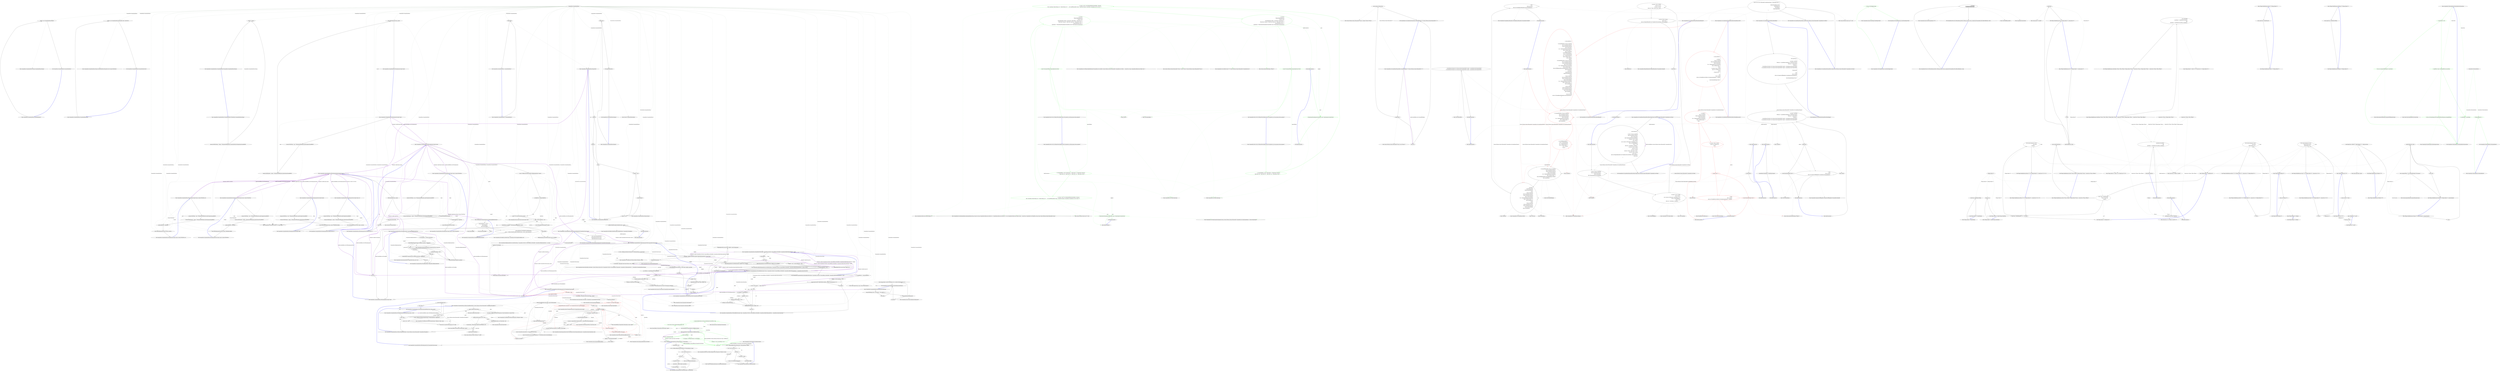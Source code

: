 digraph  {
n233 [label="CommandLine.CommandLineParser", span=""];
n234 [label=object, span=""];
n0 [cluster="CommandLine.CommandLineParser.CommandLineParser()", label="Entry CommandLine.CommandLineParser.CommandLineParser()", span="51-51"];
n1 [cluster="CommandLine.CommandLineParser.CommandLineParser()", label="_settings = new CommandLineParserSettings()", span="53-53"];
n2 [cluster="CommandLine.CommandLineParser.CommandLineParser()", label="Exit CommandLine.CommandLineParser.CommandLineParser()", span="51-51"];
n3 [cluster="CommandLine.CommandLineParserSettings.CommandLineParserSettings()", label="Entry CommandLine.CommandLineParserSettings.CommandLineParserSettings()", span="45-45"];
n4 [cluster="CommandLine.CommandLineParser.CommandLineParser(bool)", label="Entry CommandLine.CommandLineParser.CommandLineParser(bool)", span="58-58"];
n5 [cluster="CommandLine.CommandLineParser.CommandLineParser(bool)", label="_settings = new CommandLineParserSettings(false, false, Console.Error)", span="61-61"];
n6 [cluster="CommandLine.CommandLineParser.CommandLineParser(bool)", label="Exit CommandLine.CommandLineParser.CommandLineParser(bool)", span="58-58"];
n7 [cluster="CommandLine.CommandLineParserSettings.CommandLineParserSettings(bool, bool, System.IO.TextWriter)", label="Entry CommandLine.CommandLineParserSettings.CommandLineParserSettings(bool, bool, System.IO.TextWriter)", span="105-105"];
n8 [cluster="CommandLine.CommandLineParser.CommandLineParser(CommandLine.CommandLineParserSettings)", label="Entry CommandLine.CommandLineParser.CommandLineParser(CommandLine.CommandLineParserSettings)", span="70-70"];
n9 [cluster="CommandLine.CommandLineParser.CommandLineParser(CommandLine.CommandLineParserSettings)", label="Assumes.NotNull(settings, ''settings'', SR.ArgumentNullException_CommandLineParserSettingsInstanceCannotBeNull)", span="72-72"];
n10 [cluster="CommandLine.CommandLineParser.CommandLineParser(CommandLine.CommandLineParserSettings)", label="_settings = settings", span="73-73"];
n12 [cluster="CommandLine.Utils.Assumes.NotNull<T>(T, string, string)", label="Entry CommandLine.Utils.Assumes.NotNull<T>(T, string, string)", span="45-45"];
n11 [cluster="CommandLine.CommandLineParser.CommandLineParser(CommandLine.CommandLineParserSettings)", label="Exit CommandLine.CommandLineParser.CommandLineParser(CommandLine.CommandLineParserSettings)", span="70-70"];
n13 [cluster="CommandLine.CommandLineParser.ParseArguments(string[], object)", label="Entry CommandLine.CommandLineParser.ParseArguments(string[], object)", span="94-94"];
n14 [cluster="CommandLine.CommandLineParser.ParseArguments(string[], object)", label="Assumes.NotNull(args, ''args'', SR.ArgumentNullException_ArgsStringArrayCannotBeNull)", span="96-96"];
n15 [cluster="CommandLine.CommandLineParser.ParseArguments(string[], object)", label="Assumes.NotNull(options, ''options'', SR.ArgumentNullException_OptionsInstanceCannotBeNull)", span="97-97"];
n16 [cluster="CommandLine.CommandLineParser.ParseArguments(string[], object)", label="return DoParseArguments(args, options);", span="99-99"];
n17 [cluster="CommandLine.CommandLineParser.ParseArguments(string[], object)", label="Exit CommandLine.CommandLineParser.ParseArguments(string[], object)", span="94-94"];
n18 [cluster="CommandLine.CommandLineParser.DoParseArguments(string[], object)", label="Entry CommandLine.CommandLineParser.DoParseArguments(string[], object)", span="124-124"];
n19 [cluster="CommandLine.CommandLineParser.ParseArguments(string[], object, System.IO.TextWriter)", label="Entry CommandLine.CommandLineParser.ParseArguments(string[], object, System.IO.TextWriter)", span="115-115"];
n20 [cluster="CommandLine.CommandLineParser.ParseArguments(string[], object, System.IO.TextWriter)", label="Assumes.NotNull(args, ''args'', SR.ArgumentNullException_ArgsStringArrayCannotBeNull)", span="117-117"];
n21 [cluster="CommandLine.CommandLineParser.ParseArguments(string[], object, System.IO.TextWriter)", label="Assumes.NotNull(options, ''options'', SR.ArgumentNullException_OptionsInstanceCannotBeNull)", span="118-118"];
n22 [cluster="CommandLine.CommandLineParser.ParseArguments(string[], object, System.IO.TextWriter)", label="_settings.HelpWriter = helpWriter", span="120-120"];
n23 [cluster="CommandLine.CommandLineParser.ParseArguments(string[], object, System.IO.TextWriter)", label="return DoParseArguments(args, options);", span="121-121"];
n24 [cluster="CommandLine.CommandLineParser.ParseArguments(string[], object, System.IO.TextWriter)", label="Exit CommandLine.CommandLineParser.ParseArguments(string[], object, System.IO.TextWriter)", span="115-115"];
n25 [cluster="CommandLine.CommandLineParser.DoParseArguments(string[], object)", label="var pair = ReflectionUtil.RetrieveMethod<HelpOptionAttribute>(options)", span="126-126"];
n27 [cluster="CommandLine.CommandLineParser.DoParseArguments(string[], object)", label="_context = new ParserContext(args, options)", span="129-129"];
n29 [cluster="CommandLine.CommandLineParser.DoParseArguments(string[], object)", label="ParseHelp(args, pair.Right) || !DoParseArgumentsDispatcher(_context)", span="134-134"];
n31 [cluster="CommandLine.CommandLineParser.DoParseArguments(string[], object)", label="HelpOptionAttribute.InvokeMethod(options, pair, out helpText)", span="137-137"];
n26 [cluster="CommandLine.CommandLineParser.DoParseArguments(string[], object)", label="var helpWriter = _settings.HelpWriter", span="127-127"];
n37 [cluster="CommandLine.Utils.ReflectionUtil.RetrieveMethod<TAttribute>(object)", label="Entry CommandLine.Utils.ReflectionUtil.RetrieveMethod<TAttribute>(object)", span="72-72"];
n28 [cluster="CommandLine.CommandLineParser.DoParseArguments(string[], object)", label="pair != null && helpWriter != null", span="131-131"];
n32 [cluster="CommandLine.CommandLineParser.DoParseArguments(string[], object)", label="helpWriter.Write(helpText)", span="138-138"];
n38 [cluster="CommandLine.ParserContext.ParserContext(string[], object)", label="Entry CommandLine.ParserContext.ParserContext(string[], object)", span="42-42"];
n35 [cluster="CommandLine.CommandLineParser.DoParseArguments(string[], object)", label="return DoParseArgumentsDispatcher(_context);", span="144-144"];
n30 [cluster="CommandLine.CommandLineParser.DoParseArguments(string[], object)", label="string helpText", span="136-136"];
n34 [cluster="CommandLine.CommandLineParser.DoParseArguments(string[], object)", label="return true;", span="141-141"];
n39 [cluster="CommandLine.CommandLineParser.ParseHelp(string[], CommandLine.HelpOptionAttribute)", label="Entry CommandLine.CommandLineParser.ParseHelp(string[], CommandLine.HelpOptionAttribute)", span="199-199"];
n40 [cluster="CommandLine.CommandLineParser.DoParseArgumentsDispatcher(CommandLine.ParserContext)", label="Entry CommandLine.CommandLineParser.DoParseArgumentsDispatcher(CommandLine.ParserContext)", span="147-147"];
n41 [cluster="CommandLine.HelpOptionAttribute.InvokeMethod(object, CommandLine.Utils.Pair<System.Reflection.MethodInfo, CommandLine.HelpOptionAttribute>, out string)", label="Entry CommandLine.HelpOptionAttribute.InvokeMethod(object, CommandLine.Utils.Pair<System.Reflection.MethodInfo, CommandLine.HelpOptionAttribute>, out string)", span="100-100"];
n33 [cluster="CommandLine.CommandLineParser.DoParseArguments(string[], object)", label="return false;", span="139-139"];
n42 [cluster="System.IO.TextWriter.Write(string)", label="Entry System.IO.TextWriter.Write(string)", span="0-0"];
n36 [cluster="CommandLine.CommandLineParser.DoParseArguments(string[], object)", label="Exit CommandLine.CommandLineParser.DoParseArguments(string[], object)", span="124-124"];
n43 [cluster="CommandLine.CommandLineParser.DoParseArgumentsDispatcher(CommandLine.ParserContext)", label="return context.Target.HasVerbs() ?\r\n                DoParseArgumentsVerbs(context) :\r\n                DoParseArgumentsCore(context);", span="149-151"];
n44 [cluster="CommandLine.CommandLineParser.DoParseArgumentsDispatcher(CommandLine.ParserContext)", label="Exit CommandLine.CommandLineParser.DoParseArgumentsDispatcher(CommandLine.ParserContext)", span="147-147"];
n45 [cluster="object.HasVerbs()", label="Entry object.HasVerbs()", span="33-33"];
n46 [cluster="CommandLine.CommandLineParser.DoParseArgumentsVerbs(CommandLine.ParserContext)", label="Entry CommandLine.CommandLineParser.DoParseArgumentsVerbs(CommandLine.ParserContext)", span="265-265"];
n47 [cluster="CommandLine.CommandLineParser.DoParseArgumentsCore(CommandLine.ParserContext)", label="Entry CommandLine.CommandLineParser.DoParseArgumentsCore(CommandLine.ParserContext)", span="154-154"];
n48 [cluster="CommandLine.CommandLineParser.DoParseArgumentsCore(CommandLine.ParserContext)", color=red, community=0, label="1: bool hadError = false", span="156-156"];
n49 [cluster="CommandLine.CommandLineParser.DoParseArgumentsCore(CommandLine.ParserContext)", label="var optionMap = OptionMap.Create(context.Target, _settings)", span="157-157"];
n51 [cluster="CommandLine.CommandLineParser.DoParseArgumentsCore(CommandLine.ParserContext)", color=red, community=0, label="1: var target = new Target(context.Target)", span="159-159"];
n52 [cluster="CommandLine.CommandLineParser.DoParseArgumentsCore(CommandLine.ParserContext)", color=red, community=0, label="1: IArgumentEnumerator arguments = new StringArrayEnumerator(context.Arguments)", span="161-161"];
n58 [cluster="CommandLine.CommandLineParser.DoParseArgumentsCore(CommandLine.ParserContext)", label="var result = parser.Parse(arguments, optionMap, context.Target)", span="172-172"];
n60 [cluster="CommandLine.CommandLineParser.DoParseArgumentsCore(CommandLine.ParserContext)", label="SetParserStateIfNeeded(context.Target, parser.PostParsingState)", span="175-175"];
n67 [cluster="CommandLine.CommandLineParser.DoParseArgumentsCore(CommandLine.ParserContext)", label="hadError |= !optionMap.EnforceRules()", span="194-194"];
n50 [cluster="CommandLine.CommandLineParser.DoParseArgumentsCore(CommandLine.ParserContext)", label="optionMap.SetDefaults()", span="158-158"];
n70 [cluster="CommandLine.Internal.OptionMap.Create(object, CommandLine.CommandLineParserSettings)", label="Entry CommandLine.Internal.OptionMap.Create(object, CommandLine.CommandLineParserSettings)", span="75-75"];
n71 [cluster="CommandLine.Internal.OptionMap.SetDefaults()", label="Entry CommandLine.Internal.OptionMap.SetDefaults()", span="156-156"];
n72 [cluster="CommandLine.Internal.Target.Target(object)", label="Entry CommandLine.Internal.Target.Target(object)", span="38-38"];
n64 [cluster="CommandLine.CommandLineParser.DoParseArgumentsCore(CommandLine.ParserContext)", color=red, community=0, label="1: target.IsValueListDefined", span="185-185"];
n65 [cluster="CommandLine.CommandLineParser.DoParseArgumentsCore(CommandLine.ParserContext)", color=red, community=0, label="1: !target.AddValueItemIfAllowed(argument)", span="187-187"];
n53 [cluster="CommandLine.CommandLineParser.DoParseArgumentsCore(CommandLine.ParserContext)", label="arguments.MoveNext()", span="162-162"];
n73 [cluster="CommandLine.Internal.StringArrayEnumerator.StringArrayEnumerator(string[])", label="Entry CommandLine.Internal.StringArrayEnumerator.StringArrayEnumerator(string[])", span="41-41"];
n54 [cluster="CommandLine.CommandLineParser.DoParseArgumentsCore(CommandLine.ParserContext)", label="var argument = arguments.Current", span="164-164"];
n63 [cluster="CommandLine.CommandLineParser.DoParseArgumentsCore(CommandLine.ParserContext)", label="arguments.MoveNext()", span="182-182"];
n74 [cluster="CommandLine.Internal.IArgumentEnumerator.MoveNext()", label="Entry CommandLine.Internal.IArgumentEnumerator.MoveNext()", span="38-38"];
n55 [cluster="CommandLine.CommandLineParser.DoParseArgumentsCore(CommandLine.ParserContext)", label="string.IsNullOrEmpty(argument)", span="165-165"];
n56 [cluster="CommandLine.CommandLineParser.DoParseArgumentsCore(CommandLine.ParserContext)", label="var parser = ArgumentParser.Create(argument, _settings.IgnoreUnknownArguments)", span="169-169"];
n75 [cluster="string.IsNullOrEmpty(string)", label="Entry string.IsNullOrEmpty(string)", span="0-0"];
n57 [cluster="CommandLine.CommandLineParser.DoParseArgumentsCore(CommandLine.ParserContext)", label="parser != null", span="170-170"];
n76 [cluster="CommandLine.Internal.ArgumentParser.Create(string, bool)", label="Entry CommandLine.Internal.ArgumentParser.Create(string, bool)", span="52-52"];
n59 [cluster="CommandLine.CommandLineParser.DoParseArgumentsCore(CommandLine.ParserContext)", label="(result & PresentParserState.Failure) == PresentParserState.Failure", span="173-173"];
n77 [cluster="CommandLine.Internal.ArgumentParser.Parse(CommandLine.Internal.IArgumentEnumerator, CommandLine.Internal.OptionMap, object)", label="Entry CommandLine.Internal.ArgumentParser.Parse(CommandLine.Internal.IArgumentEnumerator, CommandLine.Internal.OptionMap, object)", span="43-43"];
n62 [cluster="CommandLine.CommandLineParser.DoParseArgumentsCore(CommandLine.ParserContext)", label="(result & PresentParserState.MoveOnNextElement) == PresentParserState.MoveOnNextElement", span="180-180"];
n61 [cluster="CommandLine.CommandLineParser.DoParseArgumentsCore(CommandLine.ParserContext)", label="hadError = true", span="176-176"];
n78 [cluster="CommandLine.CommandLineParser.SetParserStateIfNeeded(object, System.Collections.Generic.IEnumerable<CommandLine.ParsingError>)", label="Entry CommandLine.CommandLineParser.SetParserStateIfNeeded(object, System.Collections.Generic.IEnumerable<CommandLine.ParsingError>)", span="482-482"];
n66 [cluster="CommandLine.CommandLineParser.DoParseArgumentsCore(CommandLine.ParserContext)", label="hadError = true", span="189-189"];
n79 [cluster="CommandLine.Internal.Target.AddValueItemIfAllowed(string)", label="Entry CommandLine.Internal.Target.AddValueItemIfAllowed(string)", span="50-50"];
n68 [cluster="CommandLine.CommandLineParser.DoParseArgumentsCore(CommandLine.ParserContext)", label="return !hadError;", span="196-196"];
n80 [cluster="CommandLine.Internal.OptionMap.EnforceRules()", label="Entry CommandLine.Internal.OptionMap.EnforceRules()", span="151-151"];
n69 [cluster="CommandLine.CommandLineParser.DoParseArgumentsCore(CommandLine.ParserContext)", label="Exit CommandLine.CommandLineParser.DoParseArgumentsCore(CommandLine.ParserContext)", span="154-154"];
n81 [cluster="CommandLine.CommandLineParser.ParseHelp(string[], CommandLine.HelpOptionAttribute)", label="var caseSensitive = _settings.CaseSensitive", span="201-201"];
n82 [cluster="CommandLine.CommandLineParser.ParseHelp(string[], CommandLine.HelpOptionAttribute)", label=args, span="202-202"];
n83 [cluster="CommandLine.CommandLineParser.ParseHelp(string[], CommandLine.HelpOptionAttribute)", label="helpOption.ShortName != null", span="204-204"];
n84 [cluster="CommandLine.CommandLineParser.ParseHelp(string[], CommandLine.HelpOptionAttribute)", label="ArgumentParser.CompareShort(arg, helpOption.ShortName, caseSensitive)", span="206-206"];
n86 [cluster="CommandLine.CommandLineParser.ParseHelp(string[], CommandLine.HelpOptionAttribute)", label="string.IsNullOrEmpty(helpOption.LongName)", span="211-211"];
n87 [cluster="CommandLine.CommandLineParser.ParseHelp(string[], CommandLine.HelpOptionAttribute)", label="ArgumentParser.CompareLong(arg, helpOption.LongName, caseSensitive)", span="215-215"];
n89 [cluster="CommandLine.CommandLineParser.ParseHelp(string[], CommandLine.HelpOptionAttribute)", label="return false;", span="220-220"];
n85 [cluster="CommandLine.CommandLineParser.ParseHelp(string[], CommandLine.HelpOptionAttribute)", label="return true;", span="208-208"];
n91 [cluster="CommandLine.Internal.ArgumentParser.CompareShort(string, char?, bool)", label="Entry CommandLine.Internal.ArgumentParser.CompareShort(string, char?, bool)", span="94-94"];
n88 [cluster="CommandLine.CommandLineParser.ParseHelp(string[], CommandLine.HelpOptionAttribute)", label="return true;", span="217-217"];
n92 [cluster="CommandLine.Internal.ArgumentParser.CompareLong(string, string, bool)", label="Entry CommandLine.Internal.ArgumentParser.CompareLong(string, string, bool)", span="100-100"];
n90 [cluster="CommandLine.CommandLineParser.ParseHelp(string[], CommandLine.HelpOptionAttribute)", label="Exit CommandLine.CommandLineParser.ParseHelp(string[], CommandLine.HelpOptionAttribute)", span="199-199"];
n93 [cluster="CommandLine.CommandLineParser.GetVerbOptionsInstanceByName(string, object, out bool)", label="Entry CommandLine.CommandLineParser.GetVerbOptionsInstanceByName(string, object, out bool)", span="232-232"];
n94 [cluster="CommandLine.CommandLineParser.GetVerbOptionsInstanceByName(string, object, out bool)", label="found = false", span="234-234"];
n95 [cluster="CommandLine.CommandLineParser.GetVerbOptionsInstanceByName(string, object, out bool)", label="string.IsNullOrEmpty(verb)", span="235-235"];
n96 [cluster="CommandLine.CommandLineParser.GetVerbOptionsInstanceByName(string, object, out bool)", label="return target;", span="237-237"];
n97 [cluster="CommandLine.CommandLineParser.GetVerbOptionsInstanceByName(string, object, out bool)", label="var pair = ReflectionUtil.RetrieveOptionProperty<VerbOptionAttribute>(target, verb)", span="239-239"];
n99 [cluster="CommandLine.CommandLineParser.GetVerbOptionsInstanceByName(string, object, out bool)", label="return found ? pair.Left.GetValue(target, null) : target;", span="241-241"];
n98 [cluster="CommandLine.CommandLineParser.GetVerbOptionsInstanceByName(string, object, out bool)", label="found = pair != null", span="240-240"];
n101 [cluster="CommandLine.Utils.ReflectionUtil.RetrieveOptionProperty<TAttribute>(object, string)", label="Entry CommandLine.Utils.ReflectionUtil.RetrieveOptionProperty<TAttribute>(object, string)", span="171-171"];
n100 [cluster="CommandLine.CommandLineParser.GetVerbOptionsInstanceByName(string, object, out bool)", label="Exit CommandLine.CommandLineParser.GetVerbOptionsInstanceByName(string, object, out bool)", span="232-232"];
n102 [cluster="System.Reflection.PropertyInfo.GetValue(object, object[])", label="Entry System.Reflection.PropertyInfo.GetValue(object, object[])", span="0-0"];
n103 [cluster="CommandLine.CommandLineParser.WasVerbOptionInvoked(string)", label="Entry CommandLine.CommandLineParser.WasVerbOptionInvoked(string)", span="252-252"];
n104 [cluster="CommandLine.CommandLineParser.WasVerbOptionInvoked(string)", label="string.IsNullOrEmpty(verb) || (verb.Length > 0 && verb[0] == '-')", span="254-254"];
n108 [cluster="CommandLine.CommandLineParser.WasVerbOptionInvoked(string)", label="return string.Compare(_context.FirstArgument, verb, _settings.StringComparison) == 0;", span="262-262"];
n105 [cluster="CommandLine.CommandLineParser.WasVerbOptionInvoked(string)", label="return false;", span="256-256"];
n106 [cluster="CommandLine.CommandLineParser.WasVerbOptionInvoked(string)", label="!_context.HasAtLeastOneArgument()", span="258-258"];
n107 [cluster="CommandLine.CommandLineParser.WasVerbOptionInvoked(string)", label="return false;", span="260-260"];
n110 [cluster="CommandLine.ParserContext.HasAtLeastOneArgument()", label="Entry CommandLine.ParserContext.HasAtLeastOneArgument()", span="65-65"];
n109 [cluster="CommandLine.CommandLineParser.WasVerbOptionInvoked(string)", label="Exit CommandLine.CommandLineParser.WasVerbOptionInvoked(string)", span="252-252"];
n111 [cluster="string.Compare(string, string, System.StringComparison)", label="Entry string.Compare(string, string, System.StringComparison)", span="0-0"];
n112 [cluster="CommandLine.CommandLineParser.DoParseArgumentsVerbs(CommandLine.ParserContext)", label="var verbs = ReflectionUtil.RetrievePropertyList<VerbOptionAttribute>(context.Target)", span="267-267"];
n113 [cluster="CommandLine.CommandLineParser.DoParseArgumentsVerbs(CommandLine.ParserContext)", label="var helpInfo = ReflectionUtil.RetrieveMethod<HelpVerbOptionAttribute>(context.Target)", span="268-268"];
n114 [cluster="CommandLine.CommandLineParser.DoParseArgumentsVerbs(CommandLine.ParserContext)", label="context.HasNoArguments()", span="269-269"];
n116 [cluster="CommandLine.CommandLineParser.DoParseArgumentsVerbs(CommandLine.ParserContext)", label="DisplayHelpVerbText(context.Target, helpInfo, null)", span="273-273"];
n118 [cluster="CommandLine.CommandLineParser.DoParseArgumentsVerbs(CommandLine.ParserContext)", label="var optionMap = OptionMap.Create(context.Target, verbs, _settings)", span="277-277"];
n119 [cluster="CommandLine.CommandLineParser.DoParseArgumentsVerbs(CommandLine.ParserContext)", label="TryParseHelpVerb(context.Arguments, context.Target, helpInfo, optionMap)", span="279-279"];
n121 [cluster="CommandLine.CommandLineParser.DoParseArgumentsVerbs(CommandLine.ParserContext)", label="var verbOption = optionMap[context.FirstArgument]", span="284-284"];
n124 [cluster="CommandLine.CommandLineParser.DoParseArgumentsVerbs(CommandLine.ParserContext)", label="DisplayHelpVerbText(context.Target, helpInfo, null)", span="290-290"];
n126 [cluster="CommandLine.CommandLineParser.DoParseArgumentsVerbs(CommandLine.ParserContext)", label="verbOption.GetValue(context.Target) == null", span="294-294"];
n127 [cluster="CommandLine.CommandLineParser.DoParseArgumentsVerbs(CommandLine.ParserContext)", label="verbOption.CreateInstance(context.Target)", span="297-297"];
n128 [cluster="CommandLine.CommandLineParser.DoParseArgumentsVerbs(CommandLine.ParserContext)", label="var verbResult = DoParseArgumentsCore(context.ToCoreInstance(verbOption))", span="299-299"];
n130 [cluster="CommandLine.CommandLineParser.DoParseArgumentsVerbs(CommandLine.ParserContext)", label="DisplayHelpVerbText(context.Target, helpInfo, context.FirstArgument)", span="303-303"];
n133 [cluster="CommandLine.Utils.ReflectionUtil.RetrievePropertyList<TAttribute>(object)", label="Entry CommandLine.Utils.ReflectionUtil.RetrievePropertyList<TAttribute>(object)", span="38-38"];
n115 [cluster="CommandLine.CommandLineParser.DoParseArgumentsVerbs(CommandLine.ParserContext)", label="helpInfo != null || _settings.HelpWriter != null", span="271-271"];
n123 [cluster="CommandLine.CommandLineParser.DoParseArgumentsVerbs(CommandLine.ParserContext)", label="helpInfo != null", span="288-288"];
n134 [cluster="CommandLine.ParserContext.HasNoArguments()", label="Entry CommandLine.ParserContext.HasNoArguments()", span="60-60"];
n117 [cluster="CommandLine.CommandLineParser.DoParseArgumentsVerbs(CommandLine.ParserContext)", label="return false;", span="275-275"];
n135 [cluster="CommandLine.CommandLineParser.DisplayHelpVerbText(object, CommandLine.Utils.Pair<System.Reflection.MethodInfo, CommandLine.HelpVerbOptionAttribute>, string)", label="Entry CommandLine.CommandLineParser.DisplayHelpVerbText(object, CommandLine.Utils.Pair<System.Reflection.MethodInfo, CommandLine.HelpVerbOptionAttribute>, string)", span="336-336"];
n136 [cluster="CommandLine.Internal.OptionMap.Create(object, System.Collections.Generic.IList<CommandLine.Utils.Pair<System.Reflection.PropertyInfo, CommandLine.VerbOptionAttribute>>, CommandLine.CommandLineParserSettings)", label="Entry CommandLine.Internal.OptionMap.Create(object, System.Collections.Generic.IList<CommandLine.Utils.Pair<System.Reflection.PropertyInfo, CommandLine.VerbOptionAttribute>>, CommandLine.CommandLineParserSettings)", span="94-94"];
n120 [cluster="CommandLine.CommandLineParser.DoParseArgumentsVerbs(CommandLine.ParserContext)", label="return false;", span="282-282"];
n137 [cluster="CommandLine.CommandLineParser.TryParseHelpVerb(string[], object, CommandLine.Utils.Pair<System.Reflection.MethodInfo, CommandLine.HelpVerbOptionAttribute>, CommandLine.Internal.OptionMap)", label="Entry CommandLine.CommandLineParser.TryParseHelpVerb(string[], object, CommandLine.Utils.Pair<System.Reflection.MethodInfo, CommandLine.HelpVerbOptionAttribute>, CommandLine.Internal.OptionMap)", span="308-308"];
n122 [cluster="CommandLine.CommandLineParser.DoParseArgumentsVerbs(CommandLine.ParserContext)", label="verbOption == null", span="286-286"];
n125 [cluster="CommandLine.CommandLineParser.DoParseArgumentsVerbs(CommandLine.ParserContext)", label="return false;", span="292-292"];
n138 [cluster="CommandLine.Internal.OptionInfo.GetValue(object)", label="Entry CommandLine.Internal.OptionInfo.GetValue(object)", span="240-240"];
n139 [cluster="CommandLine.Internal.OptionInfo.CreateInstance(object)", label="Entry CommandLine.Internal.OptionInfo.CreateInstance(object)", span="245-245"];
n129 [cluster="CommandLine.CommandLineParser.DoParseArgumentsVerbs(CommandLine.ParserContext)", label="!verbResult", span="300-300"];
n140 [cluster="CommandLine.ParserContext.ToCoreInstance(CommandLine.Internal.OptionInfo)", label="Entry CommandLine.ParserContext.ToCoreInstance(CommandLine.Internal.OptionInfo)", span="48-48"];
n131 [cluster="CommandLine.CommandLineParser.DoParseArgumentsVerbs(CommandLine.ParserContext)", label="return verbResult;", span="305-305"];
n132 [cluster="CommandLine.CommandLineParser.DoParseArgumentsVerbs(CommandLine.ParserContext)", label="Exit CommandLine.CommandLineParser.DoParseArgumentsVerbs(CommandLine.ParserContext)", span="265-265"];
n141 [cluster="CommandLine.CommandLineParser.TryParseHelpVerb(string[], object, CommandLine.Utils.Pair<System.Reflection.MethodInfo, CommandLine.HelpVerbOptionAttribute>, CommandLine.Internal.OptionMap)", label="var helpWriter = _settings.HelpWriter", span="310-310"];
n142 [cluster="CommandLine.CommandLineParser.TryParseHelpVerb(string[], object, CommandLine.Utils.Pair<System.Reflection.MethodInfo, CommandLine.HelpVerbOptionAttribute>, CommandLine.Internal.OptionMap)", label="helpInfo != null && helpWriter != null", span="311-311"];
n143 [cluster="CommandLine.CommandLineParser.TryParseHelpVerb(string[], object, CommandLine.Utils.Pair<System.Reflection.MethodInfo, CommandLine.HelpVerbOptionAttribute>, CommandLine.Internal.OptionMap)", label="string.Compare(args[0], helpInfo.Right.LongName, _settings.StringComparison) == 0", span="313-313"];
n144 [cluster="CommandLine.CommandLineParser.TryParseHelpVerb(string[], object, CommandLine.Utils.Pair<System.Reflection.MethodInfo, CommandLine.HelpVerbOptionAttribute>, CommandLine.Internal.OptionMap)", label="var verb = args.Length > 1 ? args[1] : null", span="316-316"];
n146 [cluster="CommandLine.CommandLineParser.TryParseHelpVerb(string[], object, CommandLine.Utils.Pair<System.Reflection.MethodInfo, CommandLine.HelpVerbOptionAttribute>, CommandLine.Internal.OptionMap)", label="var verbOption = optionMap[verb]", span="319-319"];
n148 [cluster="CommandLine.CommandLineParser.TryParseHelpVerb(string[], object, CommandLine.Utils.Pair<System.Reflection.MethodInfo, CommandLine.HelpVerbOptionAttribute>, CommandLine.Internal.OptionMap)", label="verbOption.GetValue(options) == null", span="322-322"];
n149 [cluster="CommandLine.CommandLineParser.TryParseHelpVerb(string[], object, CommandLine.Utils.Pair<System.Reflection.MethodInfo, CommandLine.HelpVerbOptionAttribute>, CommandLine.Internal.OptionMap)", label="verbOption.CreateInstance(options)", span="325-325"];
n150 [cluster="CommandLine.CommandLineParser.TryParseHelpVerb(string[], object, CommandLine.Utils.Pair<System.Reflection.MethodInfo, CommandLine.HelpVerbOptionAttribute>, CommandLine.Internal.OptionMap)", label="DisplayHelpVerbText(options, helpInfo, verb)", span="329-329"];
n152 [cluster="CommandLine.CommandLineParser.TryParseHelpVerb(string[], object, CommandLine.Utils.Pair<System.Reflection.MethodInfo, CommandLine.HelpVerbOptionAttribute>, CommandLine.Internal.OptionMap)", label="return false;", span="333-333"];
n145 [cluster="CommandLine.CommandLineParser.TryParseHelpVerb(string[], object, CommandLine.Utils.Pair<System.Reflection.MethodInfo, CommandLine.HelpVerbOptionAttribute>, CommandLine.Internal.OptionMap)", label="verb != null", span="317-317"];
n147 [cluster="CommandLine.CommandLineParser.TryParseHelpVerb(string[], object, CommandLine.Utils.Pair<System.Reflection.MethodInfo, CommandLine.HelpVerbOptionAttribute>, CommandLine.Internal.OptionMap)", label="verbOption != null", span="320-320"];
n151 [cluster="CommandLine.CommandLineParser.TryParseHelpVerb(string[], object, CommandLine.Utils.Pair<System.Reflection.MethodInfo, CommandLine.HelpVerbOptionAttribute>, CommandLine.Internal.OptionMap)", label="return true;", span="330-330"];
n153 [cluster="CommandLine.CommandLineParser.TryParseHelpVerb(string[], object, CommandLine.Utils.Pair<System.Reflection.MethodInfo, CommandLine.HelpVerbOptionAttribute>, CommandLine.Internal.OptionMap)", label="Exit CommandLine.CommandLineParser.TryParseHelpVerb(string[], object, CommandLine.Utils.Pair<System.Reflection.MethodInfo, CommandLine.HelpVerbOptionAttribute>, CommandLine.Internal.OptionMap)", span="308-308"];
n154 [cluster="CommandLine.CommandLineParser.DisplayHelpVerbText(object, CommandLine.Utils.Pair<System.Reflection.MethodInfo, CommandLine.HelpVerbOptionAttribute>, string)", label="string helpText", span="338-338"];
n155 [cluster="CommandLine.CommandLineParser.DisplayHelpVerbText(object, CommandLine.Utils.Pair<System.Reflection.MethodInfo, CommandLine.HelpVerbOptionAttribute>, string)", label="verb == null", span="339-339"];
n156 [cluster="CommandLine.CommandLineParser.DisplayHelpVerbText(object, CommandLine.Utils.Pair<System.Reflection.MethodInfo, CommandLine.HelpVerbOptionAttribute>, string)", label="HelpVerbOptionAttribute.InvokeMethod(options, helpInfo, null, out helpText)", span="341-341"];
n157 [cluster="CommandLine.CommandLineParser.DisplayHelpVerbText(object, CommandLine.Utils.Pair<System.Reflection.MethodInfo, CommandLine.HelpVerbOptionAttribute>, string)", label="HelpVerbOptionAttribute.InvokeMethod(options, helpInfo, verb, out helpText)", span="345-345"];
n158 [cluster="CommandLine.CommandLineParser.DisplayHelpVerbText(object, CommandLine.Utils.Pair<System.Reflection.MethodInfo, CommandLine.HelpVerbOptionAttribute>, string)", label="_settings.HelpWriter != null", span="347-347"];
n161 [cluster="CommandLine.HelpVerbOptionAttribute.InvokeMethod(object, CommandLine.Utils.Pair<System.Reflection.MethodInfo, CommandLine.HelpVerbOptionAttribute>, string, out string)", label="Entry CommandLine.HelpVerbOptionAttribute.InvokeMethod(object, CommandLine.Utils.Pair<System.Reflection.MethodInfo, CommandLine.HelpVerbOptionAttribute>, string, out string)", span="85-85"];
n159 [cluster="CommandLine.CommandLineParser.DisplayHelpVerbText(object, CommandLine.Utils.Pair<System.Reflection.MethodInfo, CommandLine.HelpVerbOptionAttribute>, string)", label="_settings.HelpWriter.Write(helpText)", span="349-349"];
n160 [cluster="CommandLine.CommandLineParser.DisplayHelpVerbText(object, CommandLine.Utils.Pair<System.Reflection.MethodInfo, CommandLine.HelpVerbOptionAttribute>, string)", label="Exit CommandLine.CommandLineParser.DisplayHelpVerbText(object, CommandLine.Utils.Pair<System.Reflection.MethodInfo, CommandLine.HelpVerbOptionAttribute>, string)", span="336-336"];
n162 [cluster="CommandLine.CommandLineParser.ParseArgumentsStrict(string[], object)", label="Entry CommandLine.CommandLineParser.ParseArgumentsStrict(string[], object)", span="372-372"];
n163 [cluster="CommandLine.CommandLineParser.ParseArgumentsStrict(string[], object)", label="Assumes.NotNull(args, ''args'', SR.ArgumentNullException_ArgsStringArrayCannotBeNull)", span="374-374"];
n164 [cluster="CommandLine.CommandLineParser.ParseArgumentsStrict(string[], object)", label="Assumes.NotNull(options, ''options'', SR.ArgumentNullException_OptionsInstanceCannotBeNull)", span="375-375"];
n165 [cluster="CommandLine.CommandLineParser.ParseArgumentsStrict(string[], object)", label="return DoParseArgumentsStrict(args, options, DefaultExitCodeFail);", span="377-377"];
n166 [cluster="CommandLine.CommandLineParser.ParseArgumentsStrict(string[], object)", label="Exit CommandLine.CommandLineParser.ParseArgumentsStrict(string[], object)", span="372-372"];
n167 [cluster="CommandLine.CommandLineParser.DoParseArgumentsStrict(string[], object, int)", label="Entry CommandLine.CommandLineParser.DoParseArgumentsStrict(string[], object, int)", span="449-449"];
n168 [cluster="CommandLine.CommandLineParser.ParseArgumentsStrict(string[], object, int)", label="Entry CommandLine.CommandLineParser.ParseArgumentsStrict(string[], object, int)", span="392-392"];
n169 [cluster="CommandLine.CommandLineParser.ParseArgumentsStrict(string[], object, int)", label="Assumes.NotNull(args, ''args'', SR.ArgumentNullException_ArgsStringArrayCannotBeNull)", span="394-394"];
n170 [cluster="CommandLine.CommandLineParser.ParseArgumentsStrict(string[], object, int)", label="Assumes.NotNull(options, ''options'', SR.ArgumentNullException_OptionsInstanceCannotBeNull)", span="395-395"];
n171 [cluster="CommandLine.CommandLineParser.ParseArgumentsStrict(string[], object, int)", label="return DoParseArgumentsStrict(args, options, exitCode);", span="397-397"];
n172 [cluster="CommandLine.CommandLineParser.ParseArgumentsStrict(string[], object, int)", label="Exit CommandLine.CommandLineParser.ParseArgumentsStrict(string[], object, int)", span="392-392"];
n173 [cluster="CommandLine.CommandLineParser.ParseArgumentsStrict(string[], object, System.IO.TextWriter)", label="Entry CommandLine.CommandLineParser.ParseArgumentsStrict(string[], object, System.IO.TextWriter)", span="414-414"];
n174 [cluster="CommandLine.CommandLineParser.ParseArgumentsStrict(string[], object, System.IO.TextWriter)", label="Assumes.NotNull(args, ''args'', SR.ArgumentNullException_ArgsStringArrayCannotBeNull)", span="416-416"];
n175 [cluster="CommandLine.CommandLineParser.ParseArgumentsStrict(string[], object, System.IO.TextWriter)", label="Assumes.NotNull(options, ''options'', SR.ArgumentNullException_OptionsInstanceCannotBeNull)", span="417-417"];
n176 [cluster="CommandLine.CommandLineParser.ParseArgumentsStrict(string[], object, System.IO.TextWriter)", label="_settings.HelpWriter = helpWriter", span="419-419"];
n177 [cluster="CommandLine.CommandLineParser.ParseArgumentsStrict(string[], object, System.IO.TextWriter)", label="return DoParseArgumentsStrict(args, options, DefaultExitCodeFail);", span="421-421"];
n178 [cluster="CommandLine.CommandLineParser.ParseArgumentsStrict(string[], object, System.IO.TextWriter)", label="Exit CommandLine.CommandLineParser.ParseArgumentsStrict(string[], object, System.IO.TextWriter)", span="414-414"];
n179 [cluster="CommandLine.CommandLineParser.ParseArguments(string[], object, System.IO.TextWriter, int)", label="Entry CommandLine.CommandLineParser.ParseArguments(string[], object, System.IO.TextWriter, int)", span="439-439"];
n180 [cluster="CommandLine.CommandLineParser.ParseArguments(string[], object, System.IO.TextWriter, int)", label="Assumes.NotNull(args, ''args'', SR.ArgumentNullException_ArgsStringArrayCannotBeNull)", span="441-441"];
n181 [cluster="CommandLine.CommandLineParser.ParseArguments(string[], object, System.IO.TextWriter, int)", label="Assumes.NotNull(options, ''options'', SR.ArgumentNullException_OptionsInstanceCannotBeNull)", span="442-442"];
n182 [cluster="CommandLine.CommandLineParser.ParseArguments(string[], object, System.IO.TextWriter, int)", label="_settings.HelpWriter = helpWriter", span="444-444"];
n183 [cluster="CommandLine.CommandLineParser.ParseArguments(string[], object, System.IO.TextWriter, int)", label="return DoParseArgumentsStrict(args, options, exitCode);", span="446-446"];
n184 [cluster="CommandLine.CommandLineParser.ParseArguments(string[], object, System.IO.TextWriter, int)", label="Exit CommandLine.CommandLineParser.ParseArguments(string[], object, System.IO.TextWriter, int)", span="439-439"];
n185 [cluster="CommandLine.CommandLineParser.DoParseArgumentsStrict(string[], object, int)", label="!DoParseArguments(args, options)", span="451-451"];
n186 [cluster="CommandLine.CommandLineParser.DoParseArgumentsStrict(string[], object, int)", label="InvokeAutoBuildIfNeeded(options)", span="453-453"];
n187 [cluster="CommandLine.CommandLineParser.DoParseArgumentsStrict(string[], object, int)", label="Environment.Exit(exitCode)", span="456-456"];
n188 [cluster="CommandLine.CommandLineParser.DoParseArgumentsStrict(string[], object, int)", label="return true;", span="464-464"];
n190 [cluster="CommandLine.CommandLineParser.InvokeAutoBuildIfNeeded(object)", label="Entry CommandLine.CommandLineParser.InvokeAutoBuildIfNeeded(object)", span="467-467"];
n191 [cluster="System.Environment.Exit(int)", label="Entry System.Environment.Exit(int)", span="0-0"];
n189 [cluster="CommandLine.CommandLineParser.DoParseArgumentsStrict(string[], object, int)", label="Exit CommandLine.CommandLineParser.DoParseArgumentsStrict(string[], object, int)", span="449-449"];
n192 [cluster="CommandLine.CommandLineParser.InvokeAutoBuildIfNeeded(object)", label="_settings.HelpWriter == null ||\r\n                options.HasHelp() ||\r\n                options.HasVerbHelp()", span="469-471"];
n194 [cluster="CommandLine.CommandLineParser.InvokeAutoBuildIfNeeded(object)", label="_settings.HelpWriter.Write(HelpText.AutoBuild(options,\r\n                current => HelpText.DefaultParsingErrorsHandler(options, current), options.HasVerbs()))", span="477-478"];
n200 [cluster="lambda expression", label="HelpText.DefaultParsingErrorsHandler(options, current)", span="478-478"];
n193 [cluster="CommandLine.CommandLineParser.InvokeAutoBuildIfNeeded(object)", label="return;", span="473-473"];
n196 [cluster="object.HasHelp()", label="Entry object.HasHelp()", span="38-38"];
n197 [cluster="object.HasVerbHelp()", label="Entry object.HasVerbHelp()", span="43-43"];
n195 [cluster="CommandLine.CommandLineParser.InvokeAutoBuildIfNeeded(object)", label="Exit CommandLine.CommandLineParser.InvokeAutoBuildIfNeeded(object)", span="467-467"];
n198 [cluster="CommandLine.Text.HelpText.AutoBuild(object, CommandLine.Text.ParsingErrorsHandler, bool)", label="Entry CommandLine.Text.HelpText.AutoBuild(object, CommandLine.Text.ParsingErrorsHandler, bool)", span="209-209"];
n199 [cluster="lambda expression", label="Entry lambda expression", span="478-478"];
n201 [cluster="lambda expression", label="Exit lambda expression", span="478-478"];
n202 [cluster="CommandLine.Text.HelpText.DefaultParsingErrorsHandler(object, CommandLine.Text.HelpText)", label="Entry CommandLine.Text.HelpText.DefaultParsingErrorsHandler(object, CommandLine.Text.HelpText)", span="248-248"];
n203 [cluster="CommandLine.CommandLineParser.SetParserStateIfNeeded(object, System.Collections.Generic.IEnumerable<CommandLine.ParsingError>)", label="!options.CanReceiveParserState()", span="484-484"];
n205 [cluster="CommandLine.CommandLineParser.SetParserStateIfNeeded(object, System.Collections.Generic.IEnumerable<CommandLine.ParsingError>)", label="var property = ReflectionUtil.RetrievePropertyList<ParserStateAttribute>(options)[0].Left", span="488-488"];
n206 [cluster="CommandLine.CommandLineParser.SetParserStateIfNeeded(object, System.Collections.Generic.IEnumerable<CommandLine.ParsingError>)", label="property.GetValue(options, null) == null", span="490-490"];
n207 [cluster="CommandLine.CommandLineParser.SetParserStateIfNeeded(object, System.Collections.Generic.IEnumerable<CommandLine.ParsingError>)", label="property.SetValue(options, new ParserState(), null)", span="493-493"];
n208 [cluster="CommandLine.CommandLineParser.SetParserStateIfNeeded(object, System.Collections.Generic.IEnumerable<CommandLine.ParsingError>)", label="var parserState = (IParserState) property.GetValue(options, null)", span="495-495"];
n209 [cluster="CommandLine.CommandLineParser.SetParserStateIfNeeded(object, System.Collections.Generic.IEnumerable<CommandLine.ParsingError>)", label=errors, span="496-496"];
n204 [cluster="CommandLine.CommandLineParser.SetParserStateIfNeeded(object, System.Collections.Generic.IEnumerable<CommandLine.ParsingError>)", label="return;", span="486-486"];
n212 [cluster="object.CanReceiveParserState()", label="Entry object.CanReceiveParserState()", span="48-48"];
n213 [cluster="CommandLine.ParserState.ParserState()", label="Entry CommandLine.ParserState.ParserState()", span="39-39"];
n214 [cluster="System.Reflection.PropertyInfo.SetValue(object, object, object[])", label="Entry System.Reflection.PropertyInfo.SetValue(object, object, object[])", span="0-0"];
n210 [cluster="CommandLine.CommandLineParser.SetParserStateIfNeeded(object, System.Collections.Generic.IEnumerable<CommandLine.ParsingError>)", label="parserState.Errors.Add(error)", span="498-498"];
n211 [cluster="CommandLine.CommandLineParser.SetParserStateIfNeeded(object, System.Collections.Generic.IEnumerable<CommandLine.ParsingError>)", label="Exit CommandLine.CommandLineParser.SetParserStateIfNeeded(object, System.Collections.Generic.IEnumerable<CommandLine.ParsingError>)", span="482-482"];
n215 [cluster="System.Collections.Generic.ICollection<T>.Add(T)", label="Entry System.Collections.Generic.ICollection<T>.Add(T)", span="0-0"];
n216 [cluster="CommandLine.CommandLineParser.Dispose()", label="Entry CommandLine.CommandLineParser.Dispose()", span="505-505"];
n217 [cluster="CommandLine.CommandLineParser.Dispose()", label="Dispose(true)", span="507-507"];
n218 [cluster="CommandLine.CommandLineParser.Dispose()", label="GC.SuppressFinalize(this)", span="509-509"];
n220 [cluster="CommandLine.CommandLineParser.Dispose(bool)", label="Entry CommandLine.CommandLineParser.Dispose(bool)", span="512-512"];
n219 [cluster="CommandLine.CommandLineParser.Dispose()", label="Exit CommandLine.CommandLineParser.Dispose()", span="505-505"];
n221 [cluster="System.GC.SuppressFinalize(object)", label="Entry System.GC.SuppressFinalize(object)", span="0-0"];
n222 [cluster="CommandLine.CommandLineParser.Dispose(bool)", label=_disposed, span="514-514"];
n224 [cluster="CommandLine.CommandLineParser.Dispose(bool)", label=disposing, span="518-518"];
n223 [cluster="CommandLine.CommandLineParser.Dispose(bool)", label="return;", span="516-516"];
n225 [cluster="CommandLine.CommandLineParser.Dispose(bool)", label="_settings != null", span="520-520"];
n228 [cluster="CommandLine.CommandLineParser.Dispose(bool)", label="Exit CommandLine.CommandLineParser.Dispose(bool)", span="512-512"];
n226 [cluster="CommandLine.CommandLineParser.Dispose(bool)", label="_settings.Dispose()", span="522-522"];
n227 [cluster="CommandLine.CommandLineParser.Dispose(bool)", label="_disposed = true", span="524-524"];
n229 [cluster="CommandLine.CommandLineParserSettings.Dispose()", label="Entry CommandLine.CommandLineParserSettings.Dispose()", span="163-163"];
n230 [cluster="CommandLine.CommandLineParser.~CommandLineParser()", label="Entry CommandLine.CommandLineParser.~CommandLineParser()", span="531-531"];
n231 [cluster="CommandLine.CommandLineParser.~CommandLineParser()", label="Dispose(false)", span="533-533"];
n232 [cluster="CommandLine.CommandLineParser.~CommandLineParser()", label="Exit CommandLine.CommandLineParser.~CommandLineParser()", span="531-531"];
m2_9 [cluster="CommandLine.Infrastructure.Maybe.Nothing<T>()", file="PropertyWriter.cs", label="Entry CommandLine.Infrastructure.Maybe.Nothing<T>()", span="63-63"];
m2_11 [cluster="System.Linq.Enumerable.Empty<TResult>()", file="PropertyWriter.cs", label="Entry System.Linq.Enumerable.Empty<TResult>()", span="0-0"];
m2_13 [cluster="CommandLine.Core.StatePair.Create<T>(T, System.Collections.Generic.IEnumerable<CommandLine.Error>)", file="PropertyWriter.cs", label="Entry CommandLine.Core.StatePair.Create<T>(T, System.Collections.Generic.IEnumerable<CommandLine.Error>)", span="58-58"];
m2_21 [cluster="CommandLine.Tests.Unit.Core.TokenizerTests.Explode_scalar_with_separator_in_even_args_input_returns_sequence()", file="PropertyWriter.cs", label="Entry CommandLine.Tests.Unit.Core.TokenizerTests.Explode_scalar_with_separator_in_even_args_input_returns_sequence()", span="38-38"];
m2_22 [cluster="CommandLine.Tests.Unit.Core.TokenizerTests.Explode_scalar_with_separator_in_even_args_input_returns_sequence()", color=green, community=0, file="PropertyWriter.cs", label="1: var expectedTokens = new[] { Token.Name(''x''), Token.Name(''string-seq''),\r\n                Token.Value(''aaa''), Token.Value(''bb''),  Token.Value(''cccc''), Token.Name(''switch'') }", span="41-42"];
m2_23 [cluster="CommandLine.Tests.Unit.Core.TokenizerTests.Explode_scalar_with_separator_in_even_args_input_returns_sequence()", color=green, community=0, file="PropertyWriter.cs", label="1: var specs = new[] { new OptionSpecification(string.Empty, ''string-seq'',\r\n                false, string.Empty, Maybe.Nothing<int>(), Maybe.Nothing<int>(), ',', null, typeof(IEnumerable<string>), TargetType.Sequence, string.Empty, string.Empty, new List<string>())}", span="43-44"];
m2_25 [cluster="CommandLine.Tests.Unit.Core.TokenizerTests.Explode_scalar_with_separator_in_even_args_input_returns_sequence()", color=green, community=0, file="PropertyWriter.cs", label="1: Assert.True(expectedTokens.SequenceEqual(result.Value))", span="56-56"];
m2_24 [cluster="CommandLine.Tests.Unit.Core.TokenizerTests.Explode_scalar_with_separator_in_even_args_input_returns_sequence()", color=green, community=0, file="PropertyWriter.cs", label="1: var result =\r\n                Tokenizer.ExplodeOptionList(\r\n                    StatePair.Create(\r\n                        Enumerable.Empty<Token>().Concat(new[] { Token.Name(''x''),\r\n                            Token.Name(''string-seq''), Token.Value(''aaa,bb,cccc''), Token.Name(''switch'') }),\r\n                        Enumerable.Empty<Error>()),\r\n                        optionName => NameLookup.HavingSeparator(optionName, specs, StringComparer.InvariantCulture))", span="47-53"];
m2_26 [cluster="CommandLine.Tests.Unit.Core.TokenizerTests.Explode_scalar_with_separator_in_even_args_input_returns_sequence()", file="PropertyWriter.cs", label="Exit CommandLine.Tests.Unit.Core.TokenizerTests.Explode_scalar_with_separator_in_even_args_input_returns_sequence()", span="38-38"];
m2_8 [cluster="CommandLine.Core.OptionSpecification.OptionSpecification(string, string, bool, string, CommandLine.Infrastructure.Maybe<int>, CommandLine.Infrastructure.Maybe<int>, char, CommandLine.Infrastructure.Maybe<object>, System.Type, CommandLine.Core.TargetType, string, string, System.Collections.Generic.IEnumerable<string>)", file="PropertyWriter.cs", label="Entry CommandLine.Core.OptionSpecification.OptionSpecification(string, string, bool, string, CommandLine.Infrastructure.Maybe<int>, CommandLine.Infrastructure.Maybe<int>, char, CommandLine.Infrastructure.Maybe<object>, System.Type, CommandLine.Core.TargetType, string, string, System.Collections.Generic.IEnumerable<string>)", span="18-18"];
m2_20 [cluster="CommandLine.Core.NameLookup.HavingSeparator(string, System.Collections.Generic.IEnumerable<CommandLine.Core.OptionSpecification>, System.StringComparer)", file="PropertyWriter.cs", label="Entry CommandLine.Core.NameLookup.HavingSeparator(string, System.Collections.Generic.IEnumerable<CommandLine.Core.OptionSpecification>, System.StringComparer)", span="16-16"];
m2_16 [cluster="Unk.True", file="PropertyWriter.cs", label="Entry Unk.True", span=""];
m2_0 [cluster="CommandLine.Tests.Unit.Core.TokenizerTests.Explode_scalar_with_separator_in_odd_args_input_returns_sequence()", file="PropertyWriter.cs", label="Entry CommandLine.Tests.Unit.Core.TokenizerTests.Explode_scalar_with_separator_in_odd_args_input_returns_sequence()", span="14-14"];
m2_1 [cluster="CommandLine.Tests.Unit.Core.TokenizerTests.Explode_scalar_with_separator_in_odd_args_input_returns_sequence()", color=green, community=0, file="PropertyWriter.cs", label="1: var expectedTokens = new[] { Token.Name(''i''), Token.Value(''10''), Token.Name(''string-seq''),\r\n                Token.Value(''aaa''), Token.Value(''bb''),  Token.Value(''cccc''), Token.Name(''switch'') }", span="17-18"];
m2_2 [cluster="CommandLine.Tests.Unit.Core.TokenizerTests.Explode_scalar_with_separator_in_odd_args_input_returns_sequence()", color=green, community=0, file="PropertyWriter.cs", label="1: var specs = new[] { new OptionSpecification(string.Empty, ''string-seq'',\r\n                false, string.Empty, Maybe.Nothing<int>(), Maybe.Nothing<int>(), ',', null, typeof(IEnumerable<string>), TargetType.Sequence, string.Empty, string.Empty, new List<string>())}", span="19-20"];
m2_4 [cluster="CommandLine.Tests.Unit.Core.TokenizerTests.Explode_scalar_with_separator_in_odd_args_input_returns_sequence()", color=green, community=0, file="PropertyWriter.cs", label="1: Assert.True(expectedTokens.SequenceEqual(result.Value))", span="32-32"];
m2_3 [cluster="CommandLine.Tests.Unit.Core.TokenizerTests.Explode_scalar_with_separator_in_odd_args_input_returns_sequence()", color=green, community=0, file="PropertyWriter.cs", label="1: var result =\r\n                Tokenizer.ExplodeOptionList(\r\n                    StatePair.Create(\r\n                        Enumerable.Empty<Token>().Concat(new[] { Token.Name(''i''), Token.Value(''10''),\r\n                            Token.Name(''string-seq''), Token.Value(''aaa,bb,cccc''), Token.Name(''switch'') }),\r\n                        Enumerable.Empty<Error>()),\r\n                        optionName => NameLookup.HavingSeparator(optionName, specs, StringComparer.InvariantCulture))", span="23-29"];
m2_5 [cluster="CommandLine.Tests.Unit.Core.TokenizerTests.Explode_scalar_with_separator_in_odd_args_input_returns_sequence()", file="PropertyWriter.cs", label="Exit CommandLine.Tests.Unit.Core.TokenizerTests.Explode_scalar_with_separator_in_odd_args_input_returns_sequence()", span="14-14"];
m2_27 [cluster="lambda expression", file="PropertyWriter.cs", label="Entry lambda expression", span="53-53"];
m2_18 [cluster="lambda expression", color=green, community=0, file="PropertyWriter.cs", label="1: NameLookup.HavingSeparator(optionName, specs, StringComparer.InvariantCulture)", span="29-29"];
m2_17 [cluster="lambda expression", file="PropertyWriter.cs", label="Entry lambda expression", span="29-29"];
m2_19 [cluster="lambda expression", file="PropertyWriter.cs", label="Exit lambda expression", span="29-29"];
m2_28 [cluster="lambda expression", color=green, community=0, file="PropertyWriter.cs", label="1: NameLookup.HavingSeparator(optionName, specs, StringComparer.InvariantCulture)", span="53-53"];
m2_29 [cluster="lambda expression", file="PropertyWriter.cs", label="Exit lambda expression", span="53-53"];
m2_6 [cluster="CommandLine.Core.Token.Name(string)", file="PropertyWriter.cs", label="Entry CommandLine.Core.Token.Name(string)", span="19-19"];
m2_15 [cluster="Unk.SequenceEqual", file="PropertyWriter.cs", label="Entry Unk.SequenceEqual", span=""];
m2_14 [cluster="CommandLine.Core.Tokenizer.ExplodeOptionList(CommandLine.Core.StatePair<System.Collections.Generic.IEnumerable<CommandLine.Core.Token>>, System.Func<string, CommandLine.Infrastructure.Maybe<char>>)", file="PropertyWriter.cs", label="Entry CommandLine.Core.Tokenizer.ExplodeOptionList(CommandLine.Core.StatePair<System.Collections.Generic.IEnumerable<CommandLine.Core.Token>>, System.Func<string, CommandLine.Infrastructure.Maybe<char>>)", span="44-44"];
m2_12 [cluster="System.Collections.Generic.IEnumerable<TSource>.Concat<TSource>(System.Collections.Generic.IEnumerable<TSource>)", file="PropertyWriter.cs", label="Entry System.Collections.Generic.IEnumerable<TSource>.Concat<TSource>(System.Collections.Generic.IEnumerable<TSource>)", span="0-0"];
m2_7 [cluster="CommandLine.Core.Token.Value(string)", file="PropertyWriter.cs", label="Entry CommandLine.Core.Token.Value(string)", span="24-24"];
m2_10 [cluster="System.Collections.Generic.List<T>.List()", file="PropertyWriter.cs", label="Entry System.Collections.Generic.List<T>.List()", span="0-0"];
m2_30 [file="PropertyWriter.cs", label=specs, span=""];
m2_31 [file="PropertyWriter.cs", label=specs, span=""];
m5_81 [cluster="System.Collections.Generic.IEnumerable<TSource>.Contains<TSource>(TSource)", file="Target.cs", label="Entry System.Collections.Generic.IEnumerable<TSource>.Contains<TSource>(TSource)", span="0-0"];
m5_60 [cluster="Unk.FromJustOrFail", file="Target.cs", label="Entry Unk.FromJustOrFail", span=""];
m5_74 [cluster="NameInfo.cstr", file="Target.cs", label="Entry NameInfo.cstr", span=""];
m5_4 [cluster="CommandLine.Core.SpecificationPropertyRules.EnforceMutuallyExclusiveSet()", file="Target.cs", label="Entry CommandLine.Core.SpecificationPropertyRules.EnforceMutuallyExclusiveSet()", span="24-24"];
m5_8 [cluster="CommandLine.Core.SpecificationPropertyRules.EnforceMutuallyExclusiveSet()", color=red, community=0, file="Target.cs", label="1: return specProps =>\r\n            {\r\n                var options =\r\n                    from sp in specProps\r\n                    where sp.Specification.IsOption()\r\n                    where sp.Value.IsJust()\r\n                    let o = (OptionSpecification)sp.Specification\r\n                    where o.SetName.Length > 0\r\n                    select o;\r\n                var groups = from o in options\r\n                             group o by o.SetName into g\r\n                             select g;\r\n                if (groups.Count() > 1)\r\n                {\r\n                    return\r\n                        from o in options\r\n                        select new MutuallyExclusiveSetError(o.FromOptionSpecification(), o.SetName);\r\n                }\r\n                return Enumerable.Empty<Error>();\r\n            };", span="26-45"];
m5_9 [cluster="CommandLine.Core.SpecificationPropertyRules.EnforceMutuallyExclusiveSet()", file="Target.cs", label="Exit CommandLine.Core.SpecificationPropertyRules.EnforceMutuallyExclusiveSet()", span="24-24"];
m5_6 [cluster="CommandLine.Core.SpecificationPropertyRules.EnforceRange()", file="Target.cs", label="Entry CommandLine.Core.SpecificationPropertyRules.EnforceRange()", span="96-96"];
m5_40 [cluster="CommandLine.Core.SpecificationPropertyRules.EnforceRange()", file="Target.cs", label="return specProps =>\r\n                {\r\n                    var options = specProps\r\n                        .Where(sp => sp.Specification.TargetType == TargetType.Sequence)\r\n                        .Where(sp => sp.Value.IsJust())\r\n                        .Where(sp =>\r\n                            (sp.Specification.Min.IsJust() && ((Array)sp.Value.FromJustOrFail()).Length < sp.Specification.Min.FromJustOrFail())\r\n                            || (sp.Specification.Max.IsJust() && ((Array)sp.Value.FromJustOrFail()).Length > sp.Specification.Max.FromJustOrFail())\r\n                        );\r\n                    if (options.Any())\r\n                    {\r\n                        return\r\n                            from s in options\r\n                            select new SequenceOutOfRangeError(s.Specification.FromSpecification());\r\n                    }\r\n                    return Enumerable.Empty<Error>();\r\n                };", span="98-114"];
m5_41 [cluster="CommandLine.Core.SpecificationPropertyRules.EnforceRange()", file="Target.cs", label="Exit CommandLine.Core.SpecificationPropertyRules.EnforceRange()", span="96-96"];
m5_38 [cluster="CommandLine.MissingRequiredOptionError.MissingRequiredOptionError(CommandLine.NameInfo)", file="Target.cs", label="Entry CommandLine.MissingRequiredOptionError.MissingRequiredOptionError(CommandLine.NameInfo)", span="316-316"];
m5_20 [cluster="MutuallyExclusiveSetError.cstr", file="Target.cs", label="Entry MutuallyExclusiveSetError.cstr", span=""];
m5_49 [cluster="Unk.Any", file="Target.cs", label="Entry Unk.Any", span=""];
m5_70 [cluster="CommandLine.Core.Token.IsName()", file="Target.cs", label="Entry CommandLine.Core.Token.IsName()", span="128-128"];
m5_37 [cluster="CommandLine.Core.Specification.IsValue()", file="Target.cs", label="Entry CommandLine.Core.Specification.IsValue()", span="15-15"];
m5_22 [cluster="System.Linq.Enumerable.Empty<TResult>()", file="Target.cs", label="Entry System.Linq.Enumerable.Empty<TResult>()", span="0-0"];
m5_33 [cluster="Unk.IsNothing", file="Target.cs", label="Entry Unk.IsNothing", span=""];
m5_48 [cluster="Unk.Where", file="Target.cs", label="Entry Unk.Where", span=""];
m5_39 [cluster="Unk.FromSpecification", file="Target.cs", label="Entry Unk.FromSpecification", span=""];
m5_7 [cluster="CommandLine.Core.SpecificationPropertyRules.EnforceSingle(System.Collections.Generic.IEnumerable<CommandLine.Core.Token>)", file="Target.cs", label="Entry CommandLine.Core.SpecificationPropertyRules.EnforceSingle(System.Collections.Generic.IEnumerable<CommandLine.Core.Token>)", span="117-117"];
m5_61 [cluster="CommandLine.Core.SpecificationPropertyRules.EnforceSingle(System.Collections.Generic.IEnumerable<CommandLine.Core.Token>)", file="Target.cs", label="return specProps =>\r\n                {\r\n                    var specs = from sp in specProps\r\n                                where sp.Specification.IsOption()\r\n                                where sp.Value.IsJust()\r\n                                select (OptionSpecification)sp.Specification;\r\n                    var options = from t in tokens\r\n                                  where t.IsName()\r\n                                  join o in specs on t.Text equals o.UniqueName() into to\r\n                                  from o in to.DefaultIfEmpty()\r\n                                  where o != null\r\n                                  select new { o.ShortName, o.LongName };\r\n                    var groups = from x in options\r\n                                 group x by x into g\r\n                                 let count = g.Count()\r\n                                 select new { Value = g.Key, Count = count };\r\n                    var errors = from y in groups\r\n                                 where y.Count > 1\r\n                                 select new RepeatedOptionError(new NameInfo(y.Value.ShortName, y.Value.LongName));\r\n                    return errors;\r\n                };", span="119-139"];
m5_62 [cluster="CommandLine.Core.SpecificationPropertyRules.EnforceSingle(System.Collections.Generic.IEnumerable<CommandLine.Core.Token>)", file="Target.cs", label="Exit CommandLine.Core.SpecificationPropertyRules.EnforceSingle(System.Collections.Generic.IEnumerable<CommandLine.Core.Token>)", span="117-117"];
m5_50 [cluster="CommandLine.SequenceOutOfRangeError.SequenceOutOfRangeError(CommandLine.NameInfo)", file="Target.cs", label="Entry CommandLine.SequenceOutOfRangeError.SequenceOutOfRangeError(CommandLine.NameInfo)", span="360-360"];
m5_80 [cluster="System.Collections.Generic.IEnumerable<TSource>.Any<TSource>()", file="Target.cs", label="Entry System.Collections.Generic.IEnumerable<TSource>.Any<TSource>()", span="0-0"];
m5_0 [cluster="CommandLine.Core.SpecificationPropertyRules.Lookup(System.Collections.Generic.IEnumerable<CommandLine.Core.Token>)", file="Target.cs", label="Entry CommandLine.Core.SpecificationPropertyRules.Lookup(System.Collections.Generic.IEnumerable<CommandLine.Core.Token>)", span="12-12"];
m5_1 [cluster="CommandLine.Core.SpecificationPropertyRules.Lookup(System.Collections.Generic.IEnumerable<CommandLine.Core.Token>)", file="Target.cs", label="return new List<Func<IEnumerable<SpecificationProperty>, IEnumerable<Error>>>\r\n                {\r\n                    EnforceMutuallyExclusiveSet(),\r\n                    EnforceRequired(),\r\n                    EnforceRange(),\r\n                    EnforceSingle(tokens)\r\n                };", span="15-21"];
m5_2 [cluster="CommandLine.Core.SpecificationPropertyRules.Lookup(System.Collections.Generic.IEnumerable<CommandLine.Core.Token>)", file="Target.cs", label="Exit CommandLine.Core.SpecificationPropertyRules.Lookup(System.Collections.Generic.IEnumerable<CommandLine.Core.Token>)", span="12-12"];
m5_63 [cluster="lambda expression", file="Target.cs", label="Entry lambda expression", span="119-139"];
m5_11 [cluster="lambda expression", color=red, community=0, file="Target.cs", label="1: var options =\r\n                    from sp in specProps\r\n                    where sp.Specification.IsOption()\r\n                    where sp.Value.IsJust()\r\n                    let o = (OptionSpecification)sp.Specification\r\n                    where o.SetName.Length > 0\r\n                    select o", span="28-34"];
m5_10 [cluster="lambda expression", file="Target.cs", label="Entry lambda expression", span="26-45"];
m5_12 [cluster="lambda expression", color=red, community=0, file="Target.cs", label="1: var groups = from o in options\r\n                             group o by o.SetName into g\r\n                             select g", span="35-37"];
m5_14 [cluster="lambda expression", color=red, community=0, file="Target.cs", label="1: return\r\n                        from o in options\r\n                        select new MutuallyExclusiveSetError(o.FromOptionSpecification(), o.SetName);", span="40-42"];
m5_13 [cluster="lambda expression", color=red, community=0, file="Target.cs", label="1: groups.Count() > 1", span="38-38"];
m5_15 [cluster="lambda expression", color=red, community=0, file="Target.cs", label="2: return Enumerable.Empty<Error>();", span="44-44"];
m5_16 [cluster="lambda expression", file="Target.cs", label="Exit lambda expression", span="26-45"];
m5_26 [cluster="lambda expression", color=red, community=0, file="Target.cs", label="1: var requiredWithValue = from sp in specProps\r\n                    where sp.Specification.IsOption()\r\n                    where sp.Specification.Required\r\n                    where sp.Value.IsJust()\r\n                    let o = (OptionSpecification)sp.Specification\r\n                    where o.SetName.Length > 0\r\n                    select sp.Specification", span="52-58"];
m5_28 [cluster="lambda expression", file="Target.cs", label="var requiredWithoutValue = from sp in specProps\r\n                    where sp.Specification.IsOption()\r\n                    where sp.Specification.Required\r\n                    where sp.Value.IsNothing()\r\n                    let o = (OptionSpecification)sp.Specification\r\n                    where o.SetName.Length > 0\r\n                    where setWithRequiredValue.ContainsIfNotEmpty(o.SetName)\r\n                    select sp.Specification", span="65-72"];
m5_29 [cluster="lambda expression", file="Target.cs", label="var missing =\r\n                    requiredWithoutValue\r\n                        .Except(requiredWithValue)\r\n                        .Concat(\r\n                            from sp in specProps\r\n                            where sp.Specification.IsOption()\r\n                            where sp.Specification.Required\r\n                            where sp.Value.IsNothing()\r\n                            let o = (OptionSpecification)sp.Specification\r\n                            where o.SetName.Length == 0\r\n                            select sp.Specification)\r\n                        .Concat(\r\n                            from sp in specProps\r\n                            where sp.Specification.IsValue()\r\n                            where sp.Specification.Required\r\n                            where sp.Value.IsNothing()\r\n                            select sp.Specification)", span="73-89"];
m5_25 [cluster="lambda expression", file="Target.cs", label="Entry lambda expression", span="50-93"];
m5_27 [cluster="lambda expression", color=red, community=0, file="Target.cs", label="1: var setWithRequiredValue = (\r\n                    from s in requiredWithValue\r\n                    let o = (OptionSpecification)s\r\n                    where o.SetName.Length > 0\r\n                    select o.SetName)\r\n                        .Distinct()", span="59-64"];
m5_30 [cluster="lambda expression", file="Target.cs", label="return\r\n                    from sp in missing\r\n                    select new MissingRequiredOptionError(sp.FromSpecification());", span="90-92"];
m5_31 [cluster="lambda expression", file="Target.cs", label="Exit lambda expression", span="50-93"];
m5_43 [cluster="lambda expression", file="Target.cs", label="var options = specProps\r\n                        .Where(sp => sp.Specification.TargetType == TargetType.Sequence)\r\n                        .Where(sp => sp.Value.IsJust())\r\n                        .Where(sp =>\r\n                            (sp.Specification.Min.IsJust() && ((Array)sp.Value.FromJustOrFail()).Length < sp.Specification.Min.FromJustOrFail())\r\n                            || (sp.Specification.Max.IsJust() && ((Array)sp.Value.FromJustOrFail()).Length > sp.Specification.Max.FromJustOrFail())\r\n                        )", span="100-106"];
m5_42 [cluster="lambda expression", file="Target.cs", label="Entry lambda expression", span="98-114"];
m5_44 [cluster="lambda expression", file="Target.cs", label="options.Any()", span="107-107"];
m5_51 [cluster="lambda expression", file="Target.cs", label="Entry lambda expression", span="101-101"];
m5_54 [cluster="lambda expression", file="Target.cs", label="Entry lambda expression", span="102-102"];
m5_57 [cluster="lambda expression", file="Target.cs", label="Entry lambda expression", span="103-105"];
m5_45 [cluster="lambda expression", file="Target.cs", label="return\r\n                            from s in options\r\n                            select new SequenceOutOfRangeError(s.Specification.FromSpecification());", span="109-111"];
m5_46 [cluster="lambda expression", file="Target.cs", label="return Enumerable.Empty<Error>();", span="113-113"];
m5_47 [cluster="lambda expression", file="Target.cs", label="Exit lambda expression", span="98-114"];
m5_52 [cluster="lambda expression", file="Target.cs", label="sp.Specification.TargetType == TargetType.Sequence", span="101-101"];
m5_53 [cluster="lambda expression", file="Target.cs", label="Exit lambda expression", span="101-101"];
m5_55 [cluster="lambda expression", file="Target.cs", label="sp.Value.IsJust()", span="102-102"];
m5_56 [cluster="lambda expression", file="Target.cs", label="Exit lambda expression", span="102-102"];
m5_58 [cluster="lambda expression", file="Target.cs", label="(sp.Specification.Min.IsJust() && ((Array)sp.Value.FromJustOrFail()).Length < sp.Specification.Min.FromJustOrFail())\r\n                            || (sp.Specification.Max.IsJust() && ((Array)sp.Value.FromJustOrFail()).Length > sp.Specification.Max.FromJustOrFail())", span="104-105"];
m5_59 [cluster="lambda expression", file="Target.cs", label="Exit lambda expression", span="103-105"];
m5_65 [cluster="lambda expression", file="Target.cs", label="var options = from t in tokens\r\n                                  where t.IsName()\r\n                                  join o in specs on t.Text equals o.UniqueName() into to\r\n                                  from o in to.DefaultIfEmpty()\r\n                                  where o != null\r\n                                  select new { o.ShortName, o.LongName }", span="125-130"];
m5_64 [cluster="lambda expression", file="Target.cs", label="var specs = from sp in specProps\r\n                                where sp.Specification.IsOption()\r\n                                where sp.Value.IsJust()\r\n                                select (OptionSpecification)sp.Specification", span="121-124"];
m5_66 [cluster="lambda expression", file="Target.cs", label="var groups = from x in options\r\n                                 group x by x into g\r\n                                 let count = g.Count()\r\n                                 select new { Value = g.Key, Count = count }", span="131-134"];
m5_67 [cluster="lambda expression", file="Target.cs", label="var errors = from y in groups\r\n                                 where y.Count > 1\r\n                                 select new RepeatedOptionError(new NameInfo(y.Value.ShortName, y.Value.LongName))", span="135-137"];
m5_68 [cluster="lambda expression", file="Target.cs", label="return errors;", span="138-138"];
m5_69 [cluster="lambda expression", file="Target.cs", label="Exit lambda expression", span="119-139"];
m5_73 [cluster="CommandLine.RepeatedOptionError.RepeatedOptionError(CommandLine.NameInfo)", file="Target.cs", label="Entry CommandLine.RepeatedOptionError.RepeatedOptionError(CommandLine.NameInfo)", span="371-371"];
m5_36 [cluster="Unk.Concat", file="Target.cs", label="Entry Unk.Concat", span=""];
m5_5 [cluster="CommandLine.Core.SpecificationPropertyRules.EnforceRequired()", file="Target.cs", label="Entry CommandLine.Core.SpecificationPropertyRules.EnforceRequired()", span="48-48"];
m5_23 [cluster="CommandLine.Core.SpecificationPropertyRules.EnforceRequired()", color=red, community=0, file="Target.cs", label="1: return specProps =>\r\n            {\r\n                var requiredWithValue = from sp in specProps\r\n                    where sp.Specification.IsOption()\r\n                    where sp.Specification.Required\r\n                    where sp.Value.IsJust()\r\n                    let o = (OptionSpecification)sp.Specification\r\n                    where o.SetName.Length > 0\r\n                    select sp.Specification;\r\n                var setWithRequiredValue = (\r\n                    from s in requiredWithValue\r\n                    let o = (OptionSpecification)s\r\n                    where o.SetName.Length > 0\r\n                    select o.SetName)\r\n                        .Distinct();\r\n                var requiredWithoutValue = from sp in specProps\r\n                    where sp.Specification.IsOption()\r\n                    where sp.Specification.Required\r\n                    where sp.Value.IsNothing()\r\n                    let o = (OptionSpecification)sp.Specification\r\n                    where o.SetName.Length > 0\r\n                    where setWithRequiredValue.ContainsIfNotEmpty(o.SetName)\r\n                    select sp.Specification;\r\n                var missing =\r\n                    requiredWithoutValue\r\n                        .Except(requiredWithValue)\r\n                        .Concat(\r\n                            from sp in specProps\r\n                            where sp.Specification.IsOption()\r\n                            where sp.Specification.Required\r\n                            where sp.Value.IsNothing()\r\n                            let o = (OptionSpecification)sp.Specification\r\n                            where o.SetName.Length == 0\r\n                            select sp.Specification)\r\n                        .Concat(\r\n                            from sp in specProps\r\n                            where sp.Specification.IsValue()\r\n                            where sp.Specification.Required\r\n                            where sp.Value.IsNothing()\r\n                            select sp.Specification);\r\n                return\r\n                    from sp in missing\r\n                    select new MissingRequiredOptionError(sp.FromSpecification());\r\n            };", span="50-93"];
m5_24 [cluster="CommandLine.Core.SpecificationPropertyRules.EnforceRequired()", file="Target.cs", label="Exit CommandLine.Core.SpecificationPropertyRules.EnforceRequired()", span="48-48"];
m5_18 [cluster="Unk.IsJust", file="Target.cs", label="Entry Unk.IsJust", span=""];
m5_34 [cluster="Unk.ContainsIfNotEmpty", file="Target.cs", label="Entry Unk.ContainsIfNotEmpty", span=""];
m5_71 [cluster="Unk.UniqueName", file="Target.cs", label="Entry Unk.UniqueName", span=""];
m5_35 [cluster="Unk.Except", file="Target.cs", label="Entry Unk.Except", span=""];
m5_72 [cluster="Unk.DefaultIfEmpty", file="Target.cs", label="Entry Unk.DefaultIfEmpty", span=""];
m5_17 [cluster="CommandLine.Core.Specification.IsOption()", file="Target.cs", label="Entry CommandLine.Core.Specification.IsOption()", span="10-10"];
m5_75 [cluster="CommandLine.Core.SpecificationPropertyRules.ContainsIfNotEmpty<T>(System.Collections.Generic.IEnumerable<T>, T)", file="Target.cs", label="Entry CommandLine.Core.SpecificationPropertyRules.ContainsIfNotEmpty<T>(System.Collections.Generic.IEnumerable<T>, T)", span="142-142"];
m5_76 [cluster="CommandLine.Core.SpecificationPropertyRules.ContainsIfNotEmpty<T>(System.Collections.Generic.IEnumerable<T>, T)", file="Target.cs", label="sequence.Any()", span="144-144"];
m5_77 [cluster="CommandLine.Core.SpecificationPropertyRules.ContainsIfNotEmpty<T>(System.Collections.Generic.IEnumerable<T>, T)", file="Target.cs", label="return sequence.Contains(value);", span="146-146"];
m5_78 [cluster="CommandLine.Core.SpecificationPropertyRules.ContainsIfNotEmpty<T>(System.Collections.Generic.IEnumerable<T>, T)", file="Target.cs", label="return true;", span="148-148"];
m5_79 [cluster="CommandLine.Core.SpecificationPropertyRules.ContainsIfNotEmpty<T>(System.Collections.Generic.IEnumerable<T>, T)", file="Target.cs", label="Exit CommandLine.Core.SpecificationPropertyRules.ContainsIfNotEmpty<T>(System.Collections.Generic.IEnumerable<T>, T)", span="142-142"];
m5_3 [cluster="System.Collections.Generic.List<T>.List()", file="Target.cs", label="Entry System.Collections.Generic.List<T>.List()", span="0-0"];
m5_32 [cluster="Unk.Distinct", file="Target.cs", label="Entry Unk.Distinct", span=""];
m5_19 [cluster="Unk.Count", file="Target.cs", label="Entry Unk.Count", span=""];
m5_21 [cluster="Unk.FromOptionSpecification", file="Target.cs", label="Entry Unk.FromOptionSpecification", span=""];
m5_82 [file="Target.cs", label="System.Collections.Generic.IEnumerable<CommandLine.Core.Token>", span=""];
m6_17 [cluster="CommandLine.Internal.ValueMapper.ValueMapper(object)", file="TargetExtensions.cs", label="Entry CommandLine.Internal.ValueMapper.ValueMapper(object)", span="43-43"];
m6_14 [cluster="CommandLine.Utils.TargetExtensions.CreateValueMapper(object)", file="TargetExtensions.cs", label="Entry CommandLine.Utils.TargetExtensions.CreateValueMapper(object)", span="56-56"];
m6_15 [cluster="CommandLine.Utils.TargetExtensions.CreateValueMapper(object)", color=green, community=0, file="TargetExtensions.cs", label="1: return new ValueMapper(target);", span="58-58"];
m6_16 [cluster="CommandLine.Utils.TargetExtensions.CreateValueMapper(object)", file="TargetExtensions.cs", label="Exit CommandLine.Utils.TargetExtensions.CreateValueMapper(object)", span="56-56"];
m7_4 [cluster="CommandLine.Parser.FormatCommandLine<T>(T)", file="ValueListAttribute.cs", label="Entry CommandLine.Parser.FormatCommandLine<T>(T)", span="17-17"];
m7_0 [cluster="CommandLine.Tests.Unit.UnParserExtensionsTests.UnParsing_instance_returns_command_line(CommandLine.Tests.Fakes.FakeOptions, string)", file="ValueListAttribute.cs", label="Entry CommandLine.Tests.Unit.UnParserExtensionsTests.UnParsing_instance_returns_command_line(CommandLine.Tests.Fakes.FakeOptions, string)", span="21-21"];
m7_1 [cluster="CommandLine.Tests.Unit.UnParserExtensionsTests.UnParsing_instance_returns_command_line(CommandLine.Tests.Fakes.FakeOptions, string)", file="ValueListAttribute.cs", label="new Parser()\r                .FormatCommandLine(options)\r                .ShouldBeEquivalentTo(result)", span="23-25"];
m7_2 [cluster="CommandLine.Tests.Unit.UnParserExtensionsTests.UnParsing_instance_returns_command_line(CommandLine.Tests.Fakes.FakeOptions, string)", file="ValueListAttribute.cs", label="Exit CommandLine.Tests.Unit.UnParserExtensionsTests.UnParsing_instance_returns_command_line(CommandLine.Tests.Fakes.FakeOptions, string)", span="21-21"];
m7_5 [cluster="Unk.ShouldBeEquivalentTo", file="ValueListAttribute.cs", label="Entry Unk.ShouldBeEquivalentTo", span=""];
m7_3 [cluster="CommandLine.Parser.Parser()", file="ValueListAttribute.cs", label="Entry CommandLine.Parser.Parser()", span="26-26"];
m8_43 [cluster="System.Action<T>.Invoke(T)", file="ValueListAttributeParsingFixture.cs", label="Entry System.Action<T>.Invoke(T)", span="0-0"];
m8_12 [cluster="CSharpx.Just<T>.Just(T)", file="ValueListAttributeParsingFixture.cs", label="Entry CSharpx.Just<T>.Just(T)", span="58-58"];
m8_13 [cluster="CSharpx.Just<T>.Just(T)", file="ValueListAttributeParsingFixture.cs", label="this.value = value", span="61-61"];
m8_14 [cluster="CSharpx.Just<T>.Just(T)", file="ValueListAttributeParsingFixture.cs", label="Exit CSharpx.Just<T>.Just(T)", span="58-58"];
m8_29 [cluster="System.Func<T, TResult>.Invoke(T)", file="ValueListAttributeParsingFixture.cs", label="Entry System.Func<T, TResult>.Invoke(T)", span="0-0"];
m8_65 [cluster="System.ArgumentException.ArgumentException(string)", file="ValueListAttributeParsingFixture.cs", label="Entry System.ArgumentException.ArgumentException(string)", span="0-0"];
m8_51 [cluster="CSharpx.Maybe<T1>.Bind<T1, T2>(System.Func<T1, CSharpx.Maybe<T2>>)", file="ValueListAttributeParsingFixture.cs", label="Entry CSharpx.Maybe<T1>.Bind<T1, T2>(System.Func<T1, CSharpx.Maybe<T2>>)", span="110-110"];
m8_44 [cluster="CSharpx.MaybeExtensions.Select<TSource, TResult>(CSharpx.Maybe<TSource>, System.Func<TSource, TResult>)", file="ValueListAttributeParsingFixture.cs", label="Entry CSharpx.MaybeExtensions.Select<TSource, TResult>(CSharpx.Maybe<TSource>, System.Func<TSource, TResult>)", span="143-143"];
m8_45 [cluster="CSharpx.MaybeExtensions.Select<TSource, TResult>(CSharpx.Maybe<TSource>, System.Func<TSource, TResult>)", file="ValueListAttributeParsingFixture.cs", label="return maybe.Map(selector);", span="146-146"];
m8_46 [cluster="CSharpx.MaybeExtensions.Select<TSource, TResult>(CSharpx.Maybe<TSource>, System.Func<TSource, TResult>)", file="ValueListAttributeParsingFixture.cs", label="Exit CSharpx.MaybeExtensions.Select<TSource, TResult>(CSharpx.Maybe<TSource>, System.Func<TSource, TResult>)", span="143-143"];
m8_47 [cluster="CSharpx.Maybe<T1>.Map<T1, T2>(System.Func<T1, T2>)", file="ValueListAttributeParsingFixture.cs", label="Entry CSharpx.Maybe<T1>.Map<T1, T2>(System.Func<T1, T2>)", span="118-118"];
m8_34 [cluster="CSharpx.MaybeExtensions.Return<T1, T2>(CSharpx.Maybe<T1>, System.Func<T1, T2>, T2)", file="ValueListAttributeParsingFixture.cs", label="Entry CSharpx.MaybeExtensions.Return<T1, T2>(CSharpx.Maybe<T1>, System.Func<T1, T2>, T2)", span="126-126"];
m8_35 [cluster="CSharpx.MaybeExtensions.Return<T1, T2>(CSharpx.Maybe<T1>, System.Func<T1, T2>, T2)", file="ValueListAttributeParsingFixture.cs", label="T1 value1", span="128-128"];
m8_36 [cluster="CSharpx.MaybeExtensions.Return<T1, T2>(CSharpx.Maybe<T1>, System.Func<T1, T2>, T2)", file="ValueListAttributeParsingFixture.cs", label="return maybe.MatchJust(out value1)\r\n                ? func(value1)\r\n                : noneValue;", span="129-131"];
m8_37 [cluster="CSharpx.MaybeExtensions.Return<T1, T2>(CSharpx.Maybe<T1>, System.Func<T1, T2>, T2)", file="ValueListAttributeParsingFixture.cs", label="Exit CSharpx.MaybeExtensions.Return<T1, T2>(CSharpx.Maybe<T1>, System.Func<T1, T2>, T2)", span="126-126"];
m8_59 [cluster="CSharpx.MaybeExtensions.FromJust<T>(CSharpx.Maybe<T>, System.Exception)", file="ValueListAttributeParsingFixture.cs", label="Entry CSharpx.MaybeExtensions.FromJust<T>(CSharpx.Maybe<T>, System.Exception)", span="160-160"];
m8_60 [cluster="CSharpx.MaybeExtensions.FromJust<T>(CSharpx.Maybe<T>, System.Exception)", file="ValueListAttributeParsingFixture.cs", label="T value", span="162-162"];
m8_61 [cluster="CSharpx.MaybeExtensions.FromJust<T>(CSharpx.Maybe<T>, System.Exception)", file="ValueListAttributeParsingFixture.cs", label="maybe.MatchJust(out value)", span="163-163"];
m8_63 [cluster="CSharpx.MaybeExtensions.FromJust<T>(CSharpx.Maybe<T>, System.Exception)", file="ValueListAttributeParsingFixture.cs", label="throw exceptionToThrow ?? new ArgumentException(''Value empty.'');", span="167-167"];
m8_62 [cluster="CSharpx.MaybeExtensions.FromJust<T>(CSharpx.Maybe<T>, System.Exception)", file="ValueListAttributeParsingFixture.cs", label="return value;", span="165-165"];
m8_64 [cluster="CSharpx.MaybeExtensions.FromJust<T>(CSharpx.Maybe<T>, System.Exception)", file="ValueListAttributeParsingFixture.cs", label="Exit CSharpx.MaybeExtensions.FromJust<T>(CSharpx.Maybe<T>, System.Exception)", span="160-160"];
m8_18 [cluster="CSharpx.Maybe.Just<T>(T)", file="ValueListAttributeParsingFixture.cs", label="Entry CSharpx.Maybe.Just<T>(T)", span="80-80"];
m8_19 [cluster="CSharpx.Maybe.Just<T>(T)", file="ValueListAttributeParsingFixture.cs", label="return new Just<T>(value);", span="82-82"];
m8_20 [cluster="CSharpx.Maybe.Just<T>(T)", file="ValueListAttributeParsingFixture.cs", label="Exit CSharpx.Maybe.Just<T>(T)", span="80-80"];
m8_55 [cluster="lambda expression", file="ValueListAttributeParsingFixture.cs", label="Entry lambda expression", span="157-157"];
m8_53 [cluster="lambda expression", file="ValueListAttributeParsingFixture.cs", label="valueSelector(sourceValue)\r\n                    .Map(\r\n                        resultValue => resultSelector(sourceValue, resultValue))", span="155-157"];
m8_56 [cluster="lambda expression", file="ValueListAttributeParsingFixture.cs", label="resultSelector(sourceValue, resultValue)", span="157-157"];
m8_52 [cluster="lambda expression", file="ValueListAttributeParsingFixture.cs", label="Entry lambda expression", span="155-157"];
m8_54 [cluster="lambda expression", file="ValueListAttributeParsingFixture.cs", label="Exit lambda expression", span="155-157"];
m8_57 [cluster="lambda expression", file="ValueListAttributeParsingFixture.cs", label="Exit lambda expression", span="157-157"];
m8_69 [cluster="CSharpx.MaybeExtensions.IsJust<T>(CSharpx.Maybe<T>)", file="ValueListAttributeParsingFixture.cs", label="Entry CSharpx.MaybeExtensions.IsJust<T>(CSharpx.Maybe<T>)", span="175-175"];
m8_70 [cluster="CSharpx.MaybeExtensions.IsJust<T>(CSharpx.Maybe<T>)", file="ValueListAttributeParsingFixture.cs", label="return maybe.Tag == MaybeType.Just;", span="177-177"];
m8_71 [cluster="CSharpx.MaybeExtensions.IsJust<T>(CSharpx.Maybe<T>)", file="ValueListAttributeParsingFixture.cs", label="Exit CSharpx.MaybeExtensions.IsJust<T>(CSharpx.Maybe<T>)", span="175-175"];
m8_25 [cluster="CSharpx.MaybeExtensions.Bind<T1, T2>(CSharpx.Maybe<T1>, System.Func<T1, CSharpx.Maybe<T2>>)", file="ValueListAttributeParsingFixture.cs", label="Entry CSharpx.MaybeExtensions.Bind<T1, T2>(CSharpx.Maybe<T1>, System.Func<T1, CSharpx.Maybe<T2>>)", span="110-110"];
m8_26 [cluster="CSharpx.MaybeExtensions.Bind<T1, T2>(CSharpx.Maybe<T1>, System.Func<T1, CSharpx.Maybe<T2>>)", file="ValueListAttributeParsingFixture.cs", label="T1 value1", span="112-112"];
m8_27 [cluster="CSharpx.MaybeExtensions.Bind<T1, T2>(CSharpx.Maybe<T1>, System.Func<T1, CSharpx.Maybe<T2>>)", file="ValueListAttributeParsingFixture.cs", label="return maybe.MatchJust(out value1)\r\n                ? func(value1)\r\n                : Maybe.Nothing<T2>();", span="113-115"];
m8_28 [cluster="CSharpx.MaybeExtensions.Bind<T1, T2>(CSharpx.Maybe<T1>, System.Func<T1, CSharpx.Maybe<T2>>)", file="ValueListAttributeParsingFixture.cs", label="Exit CSharpx.MaybeExtensions.Bind<T1, T2>(CSharpx.Maybe<T1>, System.Func<T1, CSharpx.Maybe<T2>>)", span="110-110"];
m8_66 [cluster="CSharpx.MaybeExtensions.IsNothing<T>(CSharpx.Maybe<T>)", file="ValueListAttributeParsingFixture.cs", label="Entry CSharpx.MaybeExtensions.IsNothing<T>(CSharpx.Maybe<T>)", span="170-170"];
m8_67 [cluster="CSharpx.MaybeExtensions.IsNothing<T>(CSharpx.Maybe<T>)", file="ValueListAttributeParsingFixture.cs", label="return maybe.Tag == MaybeType.Nothing;", span="172-172"];
m8_68 [cluster="CSharpx.MaybeExtensions.IsNothing<T>(CSharpx.Maybe<T>)", file="ValueListAttributeParsingFixture.cs", label="Exit CSharpx.MaybeExtensions.IsNothing<T>(CSharpx.Maybe<T>)", span="170-170"];
m8_15 [cluster="CSharpx.Maybe.Nothing<T>()", file="ValueListAttributeParsingFixture.cs", label="Entry CSharpx.Maybe.Nothing<T>()", span="75-75"];
m8_16 [cluster="CSharpx.Maybe.Nothing<T>()", file="ValueListAttributeParsingFixture.cs", label="return new Nothing<T>();", span="77-77"];
m8_17 [cluster="CSharpx.Maybe.Nothing<T>()", file="ValueListAttributeParsingFixture.cs", label="Exit CSharpx.Maybe.Nothing<T>()", span="75-75"];
m8_3 [cluster="CSharpx.Maybe<T>.MatchNothing()", file="ValueListAttributeParsingFixture.cs", label="Entry CSharpx.Maybe<T>.MatchNothing()", span="29-29"];
m8_4 [cluster="CSharpx.Maybe<T>.MatchNothing()", file="ValueListAttributeParsingFixture.cs", label="return Tag == MaybeType.Nothing;", span="31-31"];
m8_5 [cluster="CSharpx.Maybe<T>.MatchNothing()", file="ValueListAttributeParsingFixture.cs", label="Exit CSharpx.Maybe<T>.MatchNothing()", span="29-29"];
m8_24 [cluster="object.Equals(object, object)", file="ValueListAttributeParsingFixture.cs", label="Entry object.Equals(object, object)", span="0-0"];
m8_10 [cluster="CSharpx.Nothing<T>.Nothing()", file="ValueListAttributeParsingFixture.cs", label="Entry CSharpx.Nothing<T>.Nothing()", span="48-48"];
m8_11 [cluster="CSharpx.Nothing<T>.Nothing()", file="ValueListAttributeParsingFixture.cs", label="Exit CSharpx.Nothing<T>.Nothing()", span="48-48"];
m8_38 [cluster="CSharpx.MaybeExtensions.Do<T>(CSharpx.Maybe<T>, System.Action<T>)", file="ValueListAttributeParsingFixture.cs", label="Entry CSharpx.MaybeExtensions.Do<T>(CSharpx.Maybe<T>, System.Action<T>)", span="134-134"];
m8_39 [cluster="CSharpx.MaybeExtensions.Do<T>(CSharpx.Maybe<T>, System.Action<T>)", file="ValueListAttributeParsingFixture.cs", label="T value", span="136-136"];
m8_40 [cluster="CSharpx.MaybeExtensions.Do<T>(CSharpx.Maybe<T>, System.Action<T>)", file="ValueListAttributeParsingFixture.cs", label="maybe.MatchJust(out value)", span="137-137"];
m8_41 [cluster="CSharpx.MaybeExtensions.Do<T>(CSharpx.Maybe<T>, System.Action<T>)", file="ValueListAttributeParsingFixture.cs", label="action(value)", span="139-139"];
m8_42 [cluster="CSharpx.MaybeExtensions.Do<T>(CSharpx.Maybe<T>, System.Action<T>)", file="ValueListAttributeParsingFixture.cs", label="Exit CSharpx.MaybeExtensions.Do<T>(CSharpx.Maybe<T>, System.Action<T>)", span="134-134"];
m8_48 [cluster="CSharpx.MaybeExtensions.SelectMany<TSource, TValue, TResult>(CSharpx.Maybe<TSource>, System.Func<TSource, CSharpx.Maybe<TValue>>, System.Func<TSource, TValue, TResult>)", file="ValueListAttributeParsingFixture.cs", label="Entry CSharpx.MaybeExtensions.SelectMany<TSource, TValue, TResult>(CSharpx.Maybe<TSource>, System.Func<TSource, CSharpx.Maybe<TValue>>, System.Func<TSource, TValue, TResult>)", span="149-149"];
m8_49 [cluster="CSharpx.MaybeExtensions.SelectMany<TSource, TValue, TResult>(CSharpx.Maybe<TSource>, System.Func<TSource, CSharpx.Maybe<TValue>>, System.Func<TSource, TValue, TResult>)", file="ValueListAttributeParsingFixture.cs", label="return maybe.Bind(\r\n                sourceValue => valueSelector(sourceValue)\r\n                    .Map(\r\n                        resultValue => resultSelector(sourceValue, resultValue)));", span="154-157"];
m8_50 [cluster="CSharpx.MaybeExtensions.SelectMany<TSource, TValue, TResult>(CSharpx.Maybe<TSource>, System.Func<TSource, CSharpx.Maybe<TValue>>, System.Func<TSource, TValue, TResult>)", file="ValueListAttributeParsingFixture.cs", label="Exit CSharpx.MaybeExtensions.SelectMany<TSource, TValue, TResult>(CSharpx.Maybe<TSource>, System.Func<TSource, CSharpx.Maybe<TValue>>, System.Func<TSource, TValue, TResult>)", span="149-149"];
m8_0 [cluster="CSharpx.Maybe<T>.Maybe(CSharpx.MaybeType)", file="ValueListAttributeParsingFixture.cs", label="Entry CSharpx.Maybe<T>.Maybe(CSharpx.MaybeType)", span="19-19"];
m8_1 [cluster="CSharpx.Maybe<T>.Maybe(CSharpx.MaybeType)", file="ValueListAttributeParsingFixture.cs", label="this.tag = tag", span="21-21"];
m8_2 [cluster="CSharpx.Maybe<T>.Maybe(CSharpx.MaybeType)", file="ValueListAttributeParsingFixture.cs", label="Exit CSharpx.Maybe<T>.Maybe(CSharpx.MaybeType)", span="19-19"];
m8_21 [cluster="CSharpx.MaybeExtensions.ToMaybe<T>(T)", file="ValueListAttributeParsingFixture.cs", label="Entry CSharpx.MaybeExtensions.ToMaybe<T>(T)", span="105-105"];
m8_22 [cluster="CSharpx.MaybeExtensions.ToMaybe<T>(T)", file="ValueListAttributeParsingFixture.cs", label="return Equals(value, default(T)) ? Maybe.Nothing<T>() : Maybe.Just(value);", span="107-107"];
m8_23 [cluster="CSharpx.MaybeExtensions.ToMaybe<T>(T)", file="ValueListAttributeParsingFixture.cs", label="Exit CSharpx.MaybeExtensions.ToMaybe<T>(T)", span="105-105"];
m8_58 [cluster="System.Func<T1, T2, TResult>.Invoke(T1, T2)", file="ValueListAttributeParsingFixture.cs", label="Entry System.Func<T1, T2, TResult>.Invoke(T1, T2)", span="0-0"];
m8_30 [cluster="CSharpx.MaybeExtensions.Map<T1, T2>(CSharpx.Maybe<T1>, System.Func<T1, T2>)", file="ValueListAttributeParsingFixture.cs", label="Entry CSharpx.MaybeExtensions.Map<T1, T2>(CSharpx.Maybe<T1>, System.Func<T1, T2>)", span="118-118"];
m8_31 [cluster="CSharpx.MaybeExtensions.Map<T1, T2>(CSharpx.Maybe<T1>, System.Func<T1, T2>)", file="ValueListAttributeParsingFixture.cs", label="T1 value1", span="120-120"];
m8_32 [cluster="CSharpx.MaybeExtensions.Map<T1, T2>(CSharpx.Maybe<T1>, System.Func<T1, T2>)", file="ValueListAttributeParsingFixture.cs", label="return maybe.MatchJust(out value1)\r\n                ? Maybe.Just(func(value1))\r\n                : Maybe.Nothing<T2>();", span="121-123"];
m8_33 [cluster="CSharpx.MaybeExtensions.Map<T1, T2>(CSharpx.Maybe<T1>, System.Func<T1, T2>)", file="ValueListAttributeParsingFixture.cs", label="Exit CSharpx.MaybeExtensions.Map<T1, T2>(CSharpx.Maybe<T1>, System.Func<T1, T2>)", span="118-118"];
m8_6 [cluster="CSharpx.Maybe<T>.MatchJust(out T)", file="ValueListAttributeParsingFixture.cs", label="Entry CSharpx.Maybe<T>.MatchJust(out T)", span="34-34"];
m8_7 [cluster="CSharpx.Maybe<T>.MatchJust(out T)", file="ValueListAttributeParsingFixture.cs", label="value = Tag == MaybeType.Just\r\n                ? ((Just<T>)this).Value\r\n                : default(T)", span="36-38"];
m8_8 [cluster="CSharpx.Maybe<T>.MatchJust(out T)", file="ValueListAttributeParsingFixture.cs", label="return Tag == MaybeType.Just;", span="39-39"];
m8_9 [cluster="CSharpx.Maybe<T>.MatchJust(out T)", file="ValueListAttributeParsingFixture.cs", label="Exit CSharpx.Maybe<T>.MatchJust(out T)", span="34-34"];
m8_72 [file="ValueListAttributeParsingFixture.cs", label="CSharpx.Maybe<T>", span=""];
m8_73 [file="ValueListAttributeParsingFixture.cs", label="CSharpx.Just<T>", span=""];
m8_74 [file="ValueListAttributeParsingFixture.cs", label="System.Func<TSource, CSharpx.Maybe<TValue>>", span=""];
m8_75 [file="ValueListAttributeParsingFixture.cs", label="System.Func<TSource, TValue, TResult>", span=""];
m8_76 [file="ValueListAttributeParsingFixture.cs", label=TSource, span=""];
m9_0 [cluster="CommandLine.ValueListAttribute.ValueListAttribute(System.Type)", file="ValueMapper.cs", label="Entry CommandLine.ValueListAttribute.ValueListAttribute(System.Type)", span="49-49"];
m9_1 [cluster="CommandLine.ValueListAttribute.ValueListAttribute(System.Type)", color=green, community=0, file="ValueMapper.cs", label="1: concreteType == null", span="52-52"];
m9_2 [cluster="CommandLine.ValueListAttribute.ValueListAttribute(System.Type)", color=green, community=0, file="ValueMapper.cs", label="3: throw new ArgumentNullException(''concreteType'');", span="54-54"];
m9_3 [cluster="CommandLine.ValueListAttribute.ValueListAttribute(System.Type)", color=green, community=0, file="ValueMapper.cs", label="1: !typeof(IList<string>).IsAssignableFrom(concreteType)", span="57-57"];
m9_4 [cluster="CommandLine.ValueListAttribute.ValueListAttribute(System.Type)", color=green, community=0, file="ValueMapper.cs", label="3: throw new ParserException(SR.CommandLineParserException_IncompatibleTypes);", span="59-59"];
m9_5 [cluster="CommandLine.ValueListAttribute.ValueListAttribute(System.Type)", color=green, community=0, file="ValueMapper.cs", label="0: _concreteType = concreteType", span="62-62"];
m9_6 [cluster="CommandLine.ValueListAttribute.ValueListAttribute(System.Type)", file="ValueMapper.cs", label="Exit CommandLine.ValueListAttribute.ValueListAttribute(System.Type)", span="49-49"];
m9_25 [cluster="CommandLine.ValueListAttribute.GetAttribute(object)", file="ValueMapper.cs", label="Entry CommandLine.ValueListAttribute.GetAttribute(object)", span="99-99"];
m9_26 [cluster="CommandLine.ValueListAttribute.GetAttribute(object)", file="ValueMapper.cs", label="var list = ReflectionHelper.RetrievePropertyList<ValueListAttribute>(target)", span="101-101"];
m9_28 [cluster="CommandLine.ValueListAttribute.GetAttribute(object)", file="ValueMapper.cs", label="return null;", span="104-104"];
m9_30 [cluster="CommandLine.ValueListAttribute.GetAttribute(object)", file="ValueMapper.cs", label="throw new InvalidOperationException();", span="109-109"];
m9_32 [cluster="CommandLine.ValueListAttribute.GetAttribute(object)", file="ValueMapper.cs", label="return pairZero.Right;", span="113-113"];
m9_27 [cluster="CommandLine.ValueListAttribute.GetAttribute(object)", file="ValueMapper.cs", label="list == null || list.Count == 0", span="102-102"];
m9_29 [cluster="CommandLine.ValueListAttribute.GetAttribute(object)", file="ValueMapper.cs", label="list.Count > 1", span="107-107"];
m9_31 [cluster="CommandLine.ValueListAttribute.GetAttribute(object)", file="ValueMapper.cs", label="var pairZero = list[0]", span="112-112"];
m9_33 [cluster="CommandLine.ValueListAttribute.GetAttribute(object)", file="ValueMapper.cs", label="Exit CommandLine.ValueListAttribute.GetAttribute(object)", span="99-99"];
m9_9 [cluster="CommandLine.ParserException.ParserException(string)", file="ValueMapper.cs", label="Entry CommandLine.ParserException.ParserException(string)", span="49-49"];
m9_13 [cluster="CommandLine.ValueListAttribute.GetReference(object)", file="ValueMapper.cs", label="Entry CommandLine.ValueListAttribute.GetReference(object)", span="85-85"];
m9_14 [cluster="CommandLine.ValueListAttribute.GetReference(object)", color=green, community=0, file="ValueMapper.cs", label="1: Type concreteType", span="87-87"];
m9_15 [cluster="CommandLine.ValueListAttribute.GetReference(object)", color=green, community=0, file="ValueMapper.cs", label="1: var property = GetProperty(target, out concreteType)", span="88-88"];
m9_16 [cluster="CommandLine.ValueListAttribute.GetReference(object)", color=green, community=0, file="ValueMapper.cs", label="1: property == null || concreteType == null", span="89-89"];
m9_18 [cluster="CommandLine.ValueListAttribute.GetReference(object)", color=green, community=0, file="ValueMapper.cs", label="1: property.SetValue(target, Activator.CreateInstance(concreteType), null)", span="94-94"];
m9_19 [cluster="CommandLine.ValueListAttribute.GetReference(object)", color=green, community=0, file="ValueMapper.cs", label="3: return (IList<string>)property.GetValue(target, null);", span="96-96"];
m9_17 [cluster="CommandLine.ValueListAttribute.GetReference(object)", color=green, community=0, file="ValueMapper.cs", label="0: return null;", span="91-91"];
m9_20 [cluster="CommandLine.ValueListAttribute.GetReference(object)", file="ValueMapper.cs", label="Exit CommandLine.ValueListAttribute.GetReference(object)", span="85-85"];
m9_21 [cluster="CommandLine.ValueListAttribute.GetProperty(object, out System.Type)", file="ValueMapper.cs", label="Entry CommandLine.ValueListAttribute.GetProperty(object, out System.Type)", span="116-116"];
m9_36 [cluster="CommandLine.ValueListAttribute.GetProperty(object, out System.Type)", file="ValueMapper.cs", label="concreteType = null", span="118-118"];
m9_37 [cluster="CommandLine.ValueListAttribute.GetProperty(object, out System.Type)", file="ValueMapper.cs", label="var list = ReflectionHelper.RetrievePropertyList<ValueListAttribute>(target)", span="119-119"];
m9_39 [cluster="CommandLine.ValueListAttribute.GetProperty(object, out System.Type)", file="ValueMapper.cs", label="return null;", span="122-122"];
m9_41 [cluster="CommandLine.ValueListAttribute.GetProperty(object, out System.Type)", file="ValueMapper.cs", label="throw new InvalidOperationException();", span="127-127"];
m9_43 [cluster="CommandLine.ValueListAttribute.GetProperty(object, out System.Type)", file="ValueMapper.cs", label="concreteType = pairZero.Right.ConcreteType", span="131-131"];
m9_44 [cluster="CommandLine.ValueListAttribute.GetProperty(object, out System.Type)", file="ValueMapper.cs", label="return pairZero.Left;", span="132-132"];
m9_38 [cluster="CommandLine.ValueListAttribute.GetProperty(object, out System.Type)", file="ValueMapper.cs", label="list == null || list.Count == 0", span="120-120"];
m9_40 [cluster="CommandLine.ValueListAttribute.GetProperty(object, out System.Type)", file="ValueMapper.cs", label="list.Count > 1", span="125-125"];
m9_42 [cluster="CommandLine.ValueListAttribute.GetProperty(object, out System.Type)", file="ValueMapper.cs", label="var pairZero = list[0]", span="130-130"];
m9_45 [cluster="CommandLine.ValueListAttribute.GetProperty(object, out System.Type)", file="ValueMapper.cs", label="Exit CommandLine.ValueListAttribute.GetProperty(object, out System.Type)", span="116-116"];
m9_10 [cluster="CommandLine.ValueListAttribute.ValueListAttribute()", file="ValueMapper.cs", label="Entry CommandLine.ValueListAttribute.ValueListAttribute()", span="65-65"];
m9_11 [cluster="CommandLine.ValueListAttribute.ValueListAttribute()", color=green, community=0, file="ValueMapper.cs", label="2: MaximumElements = -1", span="67-67"];
m9_12 [cluster="CommandLine.ValueListAttribute.ValueListAttribute()", file="ValueMapper.cs", label="Exit CommandLine.ValueListAttribute.ValueListAttribute()", span="65-65"];
m9_22 [cluster="System.Activator.CreateInstance(System.Type)", file="ValueMapper.cs", label="Entry System.Activator.CreateInstance(System.Type)", span="0-0"];
m9_34 [cluster="CommandLine.Infrastructure.ReflectionHelper.RetrievePropertyList<TAttribute>(object)", file="ValueMapper.cs", label="Entry CommandLine.Infrastructure.ReflectionHelper.RetrievePropertyList<TAttribute>(object)", span="46-46"];
m9_7 [cluster="System.ArgumentNullException.ArgumentNullException(string)", file="ValueMapper.cs", label="Entry System.ArgumentNullException.ArgumentNullException(string)", span="0-0"];
m9_8 [cluster="System.Type.IsAssignableFrom(System.Type)", file="ValueMapper.cs", label="Entry System.Type.IsAssignableFrom(System.Type)", span="0-0"];
m9_24 [cluster="System.Reflection.PropertyInfo.GetValue(object, object[])", file="ValueMapper.cs", label="Entry System.Reflection.PropertyInfo.GetValue(object, object[])", span="0-0"];
m9_35 [cluster="System.InvalidOperationException.InvalidOperationException()", file="ValueMapper.cs", label="Entry System.InvalidOperationException.InvalidOperationException()", span="0-0"];
m9_46 [file="ValueMapper.cs", label="CommandLine.ValueListAttribute", span=""];
n233 -> n1  [color=darkseagreen4, key=1, label="CommandLine.CommandLineParser", style=dashed];
n233 -> n5  [color=darkseagreen4, key=1, label="CommandLine.CommandLineParser", style=dashed];
n233 -> n10  [color=darkseagreen4, key=1, label="CommandLine.CommandLineParser", style=dashed];
n233 -> n16  [color=darkseagreen4, key=1, label="CommandLine.CommandLineParser", style=dashed];
n233 -> n22  [color=darkseagreen4, key=1, label="CommandLine.CommandLineParser", style=dashed];
n233 -> n23  [color=darkseagreen4, key=1, label="CommandLine.CommandLineParser", style=dashed];
n233 -> n26  [color=darkseagreen4, key=1, label="CommandLine.CommandLineParser", style=dashed];
n233 -> n27  [color=darkseagreen4, key=1, label="CommandLine.CommandLineParser", style=dashed];
n233 -> n29  [color=darkseagreen4, key=1, label="CommandLine.CommandLineParser", style=dashed];
n233 -> n35  [color=darkseagreen4, key=1, label="CommandLine.CommandLineParser", style=dashed];
n233 -> n43  [color=darkseagreen4, key=1, label="CommandLine.CommandLineParser", style=dashed];
n233 -> n49  [color=darkseagreen4, key=1, label="CommandLine.CommandLineParser", style=dashed];
n233 -> n56  [color=darkseagreen4, key=1, label="CommandLine.CommandLineParser", style=dashed];
n233 -> n81  [color=darkseagreen4, key=1, label="CommandLine.CommandLineParser", style=dashed];
n233 -> n106  [color=darkseagreen4, key=1, label="CommandLine.CommandLineParser", style=dashed];
n233 -> n108  [color=darkseagreen4, key=1, label="CommandLine.CommandLineParser", style=dashed];
n233 -> n115  [color=darkseagreen4, key=1, label="CommandLine.CommandLineParser", style=dashed];
n233 -> n116  [color=darkseagreen4, key=1, label="CommandLine.CommandLineParser", style=dashed];
n233 -> n118  [color=darkseagreen4, key=1, label="CommandLine.CommandLineParser", style=dashed];
n233 -> n119  [color=darkseagreen4, key=1, label="CommandLine.CommandLineParser", style=dashed];
n233 -> n124  [color=darkseagreen4, key=1, label="CommandLine.CommandLineParser", style=dashed];
n233 -> n128  [color=darkseagreen4, key=1, label="CommandLine.CommandLineParser", style=dashed];
n233 -> n130  [color=darkseagreen4, key=1, label="CommandLine.CommandLineParser", style=dashed];
n233 -> n141  [color=darkseagreen4, key=1, label="CommandLine.CommandLineParser", style=dashed];
n233 -> n143  [color=darkseagreen4, key=1, label="CommandLine.CommandLineParser", style=dashed];
n233 -> n150  [color=darkseagreen4, key=1, label="CommandLine.CommandLineParser", style=dashed];
n233 -> n158  [color=darkseagreen4, key=1, label="CommandLine.CommandLineParser", style=dashed];
n233 -> n159  [color=darkseagreen4, key=1, label="CommandLine.CommandLineParser", style=dashed];
n233 -> n165  [color=darkseagreen4, key=1, label="CommandLine.CommandLineParser", style=dashed];
n233 -> n171  [color=darkseagreen4, key=1, label="CommandLine.CommandLineParser", style=dashed];
n233 -> n176  [color=darkseagreen4, key=1, label="CommandLine.CommandLineParser", style=dashed];
n233 -> n177  [color=darkseagreen4, key=1, label="CommandLine.CommandLineParser", style=dashed];
n233 -> n182  [color=darkseagreen4, key=1, label="CommandLine.CommandLineParser", style=dashed];
n233 -> n183  [color=darkseagreen4, key=1, label="CommandLine.CommandLineParser", style=dashed];
n233 -> n185  [color=darkseagreen4, key=1, label="CommandLine.CommandLineParser", style=dashed];
n233 -> n186  [color=darkseagreen4, key=1, label="CommandLine.CommandLineParser", style=dashed];
n233 -> n192  [color=darkseagreen4, key=1, label="CommandLine.CommandLineParser", style=dashed];
n233 -> n194  [color=darkseagreen4, key=1, label="CommandLine.CommandLineParser", style=dashed];
n233 -> n217  [color=darkseagreen4, key=1, label="CommandLine.CommandLineParser", style=dashed];
n233 -> n218  [color=darkseagreen4, key=1, label="CommandLine.CommandLineParser", style=dashed];
n233 -> n222  [color=darkseagreen4, key=1, label="CommandLine.CommandLineParser", style=dashed];
n233 -> n225  [color=darkseagreen4, key=1, label="CommandLine.CommandLineParser", style=dashed];
n233 -> n226  [color=darkseagreen4, key=1, label="CommandLine.CommandLineParser", style=dashed];
n233 -> n227  [color=darkseagreen4, key=1, label="CommandLine.CommandLineParser", style=dashed];
n233 -> n231  [color=darkseagreen4, key=1, label="CommandLine.CommandLineParser", style=dashed];
n234 -> n200  [color=darkseagreen4, key=1, label=object, style=dashed];
n0 -> n1  [key=0, style=solid];
n1 -> n2  [key=0, style=solid];
n1 -> n3  [key=2, style=dotted];
n2 -> n0  [color=blue, key=0, style=bold];
n4 -> n5  [key=0, style=solid];
n5 -> n6  [key=0, style=solid];
n5 -> n7  [key=2, style=dotted];
n6 -> n4  [color=blue, key=0, style=bold];
n8 -> n9  [key=0, style=solid];
n8 -> n10  [color=darkseagreen4, key=1, label="CommandLine.CommandLineParserSettings", style=dashed];
n9 -> n10  [key=0, style=solid];
n9 -> n12  [key=2, style=dotted];
n10 -> n11  [key=0, style=solid];
n11 -> n8  [color=blue, key=0, style=bold];
n13 -> n14  [key=0, style=solid];
n13 -> n15  [color=darkseagreen4, key=1, label=object, style=dashed];
n13 -> n16  [color=darkseagreen4, key=1, label="string[]", style=dashed];
n13 -> n18  [color=darkorchid, key=3, label="method methodReturn bool ParseArguments", style=bold];
n14 -> n15  [key=0, style=solid];
n14 -> n12  [key=2, style=dotted];
n15 -> n16  [key=0, style=solid];
n15 -> n12  [key=2, style=dotted];
n16 -> n17  [key=0, style=solid];
n16 -> n18  [key=2, style=dotted];
n17 -> n13  [color=blue, key=0, style=bold];
n18 -> n25  [key=0, style=solid];
n18 -> n27  [color=darkseagreen4, key=1, label="string[]", style=dashed];
n18 -> n29  [color=darkseagreen4, key=1, label="string[]", style=dashed];
n18 -> n31  [color=darkseagreen4, key=1, label=object, style=dashed];
n18 -> n13  [color=darkorchid, key=3, label="Parameter variable object options", style=bold];
n18 -> n19  [color=darkorchid, key=3, label="Parameter variable object options", style=bold];
n18 -> n167  [color=darkorchid, key=3, label="Parameter variable object options", style=bold];
n18 -> n33  [color=darkorchid, key=3, label="method methodReturn bool DoParseArguments", style=bold];
n18 -> n34  [color=darkorchid, key=3, label="method methodReturn bool DoParseArguments", style=bold];
n18 -> n40  [color=darkorchid, key=3, label="method methodReturn bool DoParseArguments", style=bold];
n19 -> n20  [key=0, style=solid];
n19 -> n21  [color=darkseagreen4, key=1, label=object, style=dashed];
n19 -> n22  [color=darkseagreen4, key=1, label="System.IO.TextWriter", style=dashed];
n19 -> n23  [color=darkseagreen4, key=1, label="string[]", style=dashed];
n19 -> n18  [color=darkorchid, key=3, label="method methodReturn bool ParseArguments", style=bold];
n20 -> n21  [key=0, style=solid];
n20 -> n12  [key=2, style=dotted];
n21 -> n22  [key=0, style=solid];
n21 -> n12  [key=2, style=dotted];
n22 -> n23  [key=0, style=solid];
n23 -> n24  [key=0, style=solid];
n23 -> n18  [key=2, style=dotted];
n24 -> n19  [color=blue, key=0, style=bold];
n25 -> n26  [key=0, style=solid];
n25 -> n37  [key=2, style=dotted];
n25 -> n28  [color=darkseagreen4, key=1, label=pair, style=dashed];
n25 -> n29  [color=darkseagreen4, key=1, label=pair, style=dashed];
n25 -> n31  [color=darkseagreen4, key=1, label=pair, style=dashed];
n27 -> n28  [key=0, style=solid];
n27 -> n38  [key=2, style=dotted];
n29 -> n30  [key=0, style=solid];
n29 -> n34  [key=0, style=solid];
n29 -> n39  [key=2, style=dotted];
n29 -> n40  [key=2, style=dotted];
n31 -> n32  [key=0, style=solid];
n31 -> n41  [key=2, style=dotted];
n26 -> n27  [key=0, style=solid];
n26 -> n28  [color=darkseagreen4, key=1, label=helpWriter, style=dashed];
n26 -> n32  [color=darkseagreen4, key=1, label=helpWriter, style=dashed];
n28 -> n29  [key=0, style=solid];
n28 -> n35  [key=0, style=solid];
n32 -> n33  [key=0, style=solid];
n32 -> n42  [key=2, style=dotted];
n35 -> n36  [key=0, style=solid];
n35 -> n40  [key=2, style=dotted];
n30 -> n31  [key=0, style=solid];
n34 -> n36  [key=0, style=solid];
n39 -> n81  [key=0, style=solid];
n39 -> n82  [color=darkseagreen4, key=1, label="string[]", style=dashed];
n39 -> n83  [color=darkseagreen4, key=1, label="CommandLine.HelpOptionAttribute", style=dashed];
n39 -> n84  [color=darkseagreen4, key=1, label="CommandLine.HelpOptionAttribute", style=dashed];
n39 -> n86  [color=darkseagreen4, key=1, label="CommandLine.HelpOptionAttribute", style=dashed];
n39 -> n87  [color=darkseagreen4, key=1, label="CommandLine.HelpOptionAttribute", style=dashed];
n39 -> n18  [color=darkorchid, key=3, label="Parameter variable string[] args", style=bold];
n39 -> n34  [color=darkorchid, key=3, label="method methodReturn bool ParseHelp", style=bold];
n39 -> n33  [color=darkorchid, key=3, label="method methodReturn bool ParseHelp", style=bold];
n40 -> n43  [key=0, style=solid];
n33 -> n36  [key=0, style=solid];
n36 -> n18  [color=blue, key=0, style=bold];
n43 -> n44  [key=0, style=solid];
n43 -> n45  [key=2, style=dotted];
n43 -> n46  [key=2, style=dotted];
n43 -> n47  [key=2, style=dotted];
n44 -> n40  [color=blue, key=0, style=bold];
n46 -> n112  [key=0, style=solid];
n46 -> n113  [color=darkseagreen4, key=1, label="CommandLine.ParserContext", style=dashed];
n46 -> n114  [color=darkseagreen4, key=1, label="CommandLine.ParserContext", style=dashed];
n46 -> n116  [color=darkseagreen4, key=1, label="CommandLine.ParserContext", style=dashed];
n46 -> n118  [color=darkseagreen4, key=1, label="CommandLine.ParserContext", style=dashed];
n46 -> n119  [color=darkseagreen4, key=1, label="CommandLine.ParserContext", style=dashed];
n46 -> n121  [color=darkseagreen4, key=1, label="CommandLine.ParserContext", style=dashed];
n46 -> n124  [color=darkseagreen4, key=1, label="CommandLine.ParserContext", style=dashed];
n46 -> n126  [color=darkseagreen4, key=1, label="CommandLine.ParserContext", style=dashed];
n46 -> n127  [color=darkseagreen4, key=1, label="CommandLine.ParserContext", style=dashed];
n46 -> n128  [color=darkseagreen4, key=1, label="CommandLine.ParserContext", style=dashed];
n46 -> n130  [color=darkseagreen4, key=1, label="CommandLine.ParserContext", style=dashed];
n46 -> n40  [color=darkorchid, key=3, label="Parameter variable CommandLine.ParserContext context", style=bold];
n46 -> n33  [color=darkorchid, key=3, label="method methodReturn bool DoParseArgumentsVerbs", style=bold];
n47 -> n48  [color=red, key=0, style=solid];
n47 -> n49  [color=darkseagreen4, key=1, label="CommandLine.ParserContext", style=dashed];
n47 -> n51  [color=red, key=1, label="CommandLine.ParserContext", style=dashed];
n47 -> n52  [color=red, key=1, label="CommandLine.ParserContext", style=dashed];
n47 -> n58  [color=darkseagreen4, key=1, label="CommandLine.ParserContext", style=dashed];
n47 -> n60  [color=darkseagreen4, key=1, label="CommandLine.ParserContext", style=dashed];
n47 -> n40  [color=darkorchid, key=3, label="Parameter variable CommandLine.ParserContext context", style=bold];
n48 -> n49  [color=red, key=0, style=solid];
n48 -> n67  [color=red, key=1, label=hadError, style=dashed];
n48 -> n33  [color=red, key=3, label="Local variable bool hadError", style=bold];
n49 -> n50  [key=0, style=solid];
n49 -> n70  [key=2, style=dotted];
n49 -> n58  [color=darkseagreen4, key=1, label=optionMap, style=dashed];
n49 -> n67  [color=darkseagreen4, key=1, label=optionMap, style=dashed];
n51 -> n52  [color=red, key=0, style=solid];
n51 -> n72  [color=red, key=2, style=dotted];
n51 -> n64  [color=red, key=1, label=target, style=dashed];
n51 -> n65  [color=red, key=1, label=target, style=dashed];
n52 -> n53  [color=red, key=0, style=solid];
n52 -> n73  [color=red, key=2, style=dotted];
n52 -> n54  [color=red, key=1, label=arguments, style=dashed];
n52 -> n58  [color=red, key=1, label=arguments, style=dashed];
n52 -> n63  [color=red, key=1, label=arguments, style=dashed];
n58 -> n59  [key=0, style=solid];
n58 -> n77  [key=2, style=dotted];
n58 -> n62  [color=darkseagreen4, key=1, label=result, style=dashed];
n60 -> n61  [key=0, style=solid];
n60 -> n78  [key=2, style=dotted];
n67 -> n68  [key=0, style=solid];
n67 -> n80  [key=2, style=dotted];
n67 -> n67  [color=darkseagreen4, key=1, label=hadError, style=dashed];
n50 -> n51  [color=red, key=0, style=solid];
n50 -> n71  [key=2, style=dotted];
n64 -> n65  [color=red, key=0, style=solid];
n64 -> n53  [color=red, key=0, style=solid];
n65 -> n66  [color=red, key=0, style=solid];
n65 -> n53  [color=red, key=0, style=solid];
n65 -> n79  [color=red, key=2, style=dotted];
n53 -> n54  [key=0, style=solid];
n53 -> n67  [key=0, style=solid];
n53 -> n74  [key=2, style=dotted];
n54 -> n55  [key=0, style=solid];
n54 -> n56  [color=darkseagreen4, key=1, label=argument, style=dashed];
n54 -> n65  [color=red, key=1, label=argument, style=dashed];
n63 -> n53  [key=0, style=solid];
n63 -> n74  [key=2, style=dotted];
n55 -> n56  [key=0, style=solid];
n55 -> n53  [key=0, style=solid];
n55 -> n75  [key=2, style=dotted];
n56 -> n57  [key=0, style=solid];
n56 -> n76  [key=2, style=dotted];
n56 -> n58  [color=darkseagreen4, key=1, label=parser, style=dashed];
n56 -> n60  [color=darkseagreen4, key=1, label=parser, style=dashed];
n57 -> n58  [key=0, style=solid];
n57 -> n64  [color=red, key=0, style=solid];
n59 -> n60  [key=0, style=solid];
n59 -> n62  [key=0, style=solid];
n62 -> n63  [key=0, style=solid];
n62 -> n53  [key=0, style=solid];
n61 -> n53  [key=0, style=solid];
n61 -> n67  [color=darkseagreen4, key=1, label=hadError, style=dashed];
n78 -> n203  [key=0, style=solid];
n78 -> n205  [color=darkseagreen4, key=1, label=object, style=dashed];
n78 -> n206  [color=darkseagreen4, key=1, label=object, style=dashed];
n78 -> n207  [color=darkseagreen4, key=1, label=object, style=dashed];
n78 -> n208  [color=darkseagreen4, key=1, label=object, style=dashed];
n78 -> n209  [color=darkseagreen4, key=1, label="System.Collections.Generic.IEnumerable<CommandLine.ParsingError>", style=dashed];
n66 -> n53  [key=0, style=solid];
n66 -> n67  [color=darkseagreen4, key=1, label=hadError, style=dashed];
n68 -> n69  [key=0, style=solid];
n69 -> n47  [color=blue, key=0, style=bold];
n81 -> n82  [key=0, style=solid];
n81 -> n84  [color=darkseagreen4, key=1, label=caseSensitive, style=dashed];
n81 -> n87  [color=darkseagreen4, key=1, label=caseSensitive, style=dashed];
n82 -> n83  [key=0, style=solid];
n82 -> n89  [key=0, style=solid];
n82 -> n84  [color=darkseagreen4, key=1, label=arg, style=dashed];
n82 -> n87  [color=darkseagreen4, key=1, label=arg, style=dashed];
n83 -> n84  [key=0, style=solid];
n83 -> n86  [key=0, style=solid];
n84 -> n85  [key=0, style=solid];
n84 -> n86  [key=0, style=solid];
n84 -> n91  [key=2, style=dotted];
n86 -> n87  [key=0, style=solid];
n86 -> n82  [key=0, style=solid];
n86 -> n75  [key=2, style=dotted];
n87 -> n88  [key=0, style=solid];
n87 -> n82  [key=0, style=solid];
n87 -> n92  [key=2, style=dotted];
n89 -> n90  [key=0, style=solid];
n85 -> n90  [key=0, style=solid];
n88 -> n90  [key=0, style=solid];
n90 -> n39  [color=blue, key=0, style=bold];
n93 -> n94  [key=0, style=solid];
n93 -> n95  [color=darkseagreen4, key=1, label=string, style=dashed];
n93 -> n96  [color=darkseagreen4, key=1, label=object, style=dashed];
n93 -> n97  [color=darkseagreen4, key=1, label=string, style=dashed];
n93 -> n99  [color=darkseagreen4, key=1, label=object, style=dashed];
n93 -> n93  [color=darkorchid, key=3, label="method methodReturn object GetVerbOptionsInstanceByName", style=bold];
n94 -> n95  [key=0, style=solid];
n95 -> n96  [key=0, style=solid];
n95 -> n97  [key=0, style=solid];
n95 -> n75  [key=2, style=dotted];
n96 -> n100  [key=0, style=solid];
n97 -> n98  [key=0, style=solid];
n97 -> n101  [key=2, style=dotted];
n97 -> n99  [color=darkseagreen4, key=1, label=pair, style=dashed];
n99 -> n100  [key=0, style=solid];
n99 -> n102  [key=2, style=dotted];
n98 -> n99  [key=0, style=solid];
n98 -> n100  [color=darkseagreen4, key=1, label="out bool", style=dashed];
n100 -> n93  [color=blue, key=0, style=bold];
n103 -> n104  [key=0, style=solid];
n103 -> n108  [color=darkseagreen4, key=1, label=string, style=dashed];
n103 -> n33  [color=darkorchid, key=3, label="method methodReturn bool WasVerbOptionInvoked", style=bold];
n104 -> n105  [key=0, style=solid];
n104 -> n106  [key=0, style=solid];
n104 -> n75  [key=2, style=dotted];
n108 -> n109  [key=0, style=solid];
n108 -> n111  [key=2, style=dotted];
n105 -> n109  [key=0, style=solid];
n106 -> n107  [key=0, style=solid];
n106 -> n108  [key=0, style=solid];
n106 -> n110  [key=2, style=dotted];
n107 -> n109  [key=0, style=solid];
n109 -> n103  [color=blue, key=0, style=bold];
n112 -> n113  [key=0, style=solid];
n112 -> n133  [key=2, style=dotted];
n112 -> n118  [color=darkseagreen4, key=1, label=verbs, style=dashed];
n113 -> n114  [key=0, style=solid];
n113 -> n37  [key=2, style=dotted];
n113 -> n115  [color=darkseagreen4, key=1, label=helpInfo, style=dashed];
n113 -> n116  [color=darkseagreen4, key=1, label=helpInfo, style=dashed];
n113 -> n119  [color=darkseagreen4, key=1, label=helpInfo, style=dashed];
n113 -> n123  [color=darkseagreen4, key=1, label=helpInfo, style=dashed];
n113 -> n124  [color=darkseagreen4, key=1, label=helpInfo, style=dashed];
n113 -> n130  [color=darkseagreen4, key=1, label=helpInfo, style=dashed];
n114 -> n115  [key=0, style=solid];
n114 -> n118  [key=0, style=solid];
n114 -> n134  [key=2, style=dotted];
n116 -> n117  [key=0, style=solid];
n116 -> n135  [key=2, style=dotted];
n118 -> n119  [key=0, style=solid];
n118 -> n136  [key=2, style=dotted];
n118 -> n121  [color=darkseagreen4, key=1, label=optionMap, style=dashed];
n119 -> n120  [key=0, style=solid];
n119 -> n121  [key=0, style=solid];
n119 -> n137  [key=2, style=dotted];
n121 -> n122  [key=0, style=solid];
n121 -> n126  [color=darkseagreen4, key=1, label=verbOption, style=dashed];
n121 -> n127  [color=darkseagreen4, key=1, label=verbOption, style=dashed];
n121 -> n128  [color=darkseagreen4, key=1, label=verbOption, style=dashed];
n124 -> n125  [key=0, style=solid];
n124 -> n135  [key=2, style=dotted];
n126 -> n127  [key=0, style=solid];
n126 -> n128  [key=0, style=solid];
n126 -> n138  [key=2, style=dotted];
n127 -> n128  [key=0, style=solid];
n127 -> n139  [key=2, style=dotted];
n128 -> n129  [key=0, style=solid];
n128 -> n140  [key=2, style=dotted];
n128 -> n47  [key=2, style=dotted];
n128 -> n131  [color=darkseagreen4, key=1, label=verbResult, style=dashed];
n130 -> n131  [key=0, style=solid];
n130 -> n135  [key=2, style=dotted];
n115 -> n116  [key=0, style=solid];
n115 -> n117  [key=0, style=solid];
n123 -> n124  [key=0, style=solid];
n123 -> n125  [key=0, style=solid];
n117 -> n132  [key=0, style=solid];
n135 -> n154  [key=0, style=solid];
n135 -> n155  [color=darkseagreen4, key=1, label=string, style=dashed];
n135 -> n156  [color=darkseagreen4, key=1, label=object, style=dashed];
n135 -> n157  [color=darkseagreen4, key=1, label=object, style=dashed];
n135 -> n137  [color=darkorchid, key=3, label="Parameter variable CommandLine.Utils.Pair<System.Reflection.MethodInfo, CommandLine.HelpVerbOptionAttribute> helpInfo", style=bold];
n135 -> n113  [color=darkorchid, key=3, label="Parameter variable CommandLine.Utils.Pair<System.Reflection.MethodInfo, CommandLine.HelpVerbOptionAttribute> helpInfo", style=bold];
n135 -> n116  [color=darkorchid, key=3, label="Parameter variable string verb", style=bold];
n135 -> n144  [color=darkorchid, key=3, label="Parameter variable string verb", style=bold];
n120 -> n132  [key=0, style=solid];
n137 -> n141  [key=0, style=solid];
n137 -> n142  [color=darkseagreen4, key=1, label="CommandLine.Utils.Pair<System.Reflection.MethodInfo, CommandLine.HelpVerbOptionAttribute>", style=dashed];
n137 -> n143  [color=darkseagreen4, key=1, label="string[]", style=dashed];
n137 -> n144  [color=darkseagreen4, key=1, label="string[]", style=dashed];
n137 -> n146  [color=darkseagreen4, key=1, label="CommandLine.Internal.OptionMap", style=dashed];
n137 -> n148  [color=darkseagreen4, key=1, label=object, style=dashed];
n137 -> n149  [color=darkseagreen4, key=1, label=object, style=dashed];
n137 -> n150  [color=darkseagreen4, key=1, label=object, style=dashed];
n137 -> n113  [color=darkorchid, key=3, label="Parameter variable CommandLine.Utils.Pair<System.Reflection.MethodInfo, CommandLine.HelpVerbOptionAttribute> helpInfo", style=bold];
n137 -> n118  [color=darkorchid, key=3, label="Parameter variable CommandLine.Internal.OptionMap optionMap", style=bold];
n137 -> n34  [color=darkorchid, key=3, label="method methodReturn bool TryParseHelpVerb", style=bold];
n137 -> n33  [color=darkorchid, key=3, label="method methodReturn bool TryParseHelpVerb", style=bold];
n122 -> n123  [key=0, style=solid];
n122 -> n126  [key=0, style=solid];
n125 -> n132  [key=0, style=solid];
n129 -> n130  [key=0, style=solid];
n129 -> n131  [key=0, style=solid];
n131 -> n132  [key=0, style=solid];
n132 -> n46  [color=blue, key=0, style=bold];
n141 -> n142  [key=0, style=solid];
n142 -> n143  [key=0, style=solid];
n142 -> n152  [key=0, style=solid];
n143 -> n144  [key=0, style=solid];
n143 -> n152  [key=0, style=solid];
n143 -> n111  [key=2, style=dotted];
n144 -> n145  [key=0, style=solid];
n144 -> n146  [color=darkseagreen4, key=1, label=verb, style=dashed];
n144 -> n150  [color=darkseagreen4, key=1, label=verb, style=dashed];
n146 -> n147  [key=0, style=solid];
n146 -> n148  [color=darkseagreen4, key=1, label=verbOption, style=dashed];
n146 -> n149  [color=darkseagreen4, key=1, label=verbOption, style=dashed];
n148 -> n149  [key=0, style=solid];
n148 -> n150  [key=0, style=solid];
n148 -> n138  [key=2, style=dotted];
n149 -> n150  [key=0, style=solid];
n149 -> n139  [key=2, style=dotted];
n150 -> n151  [key=0, style=solid];
n150 -> n135  [key=2, style=dotted];
n152 -> n153  [key=0, style=solid];
n145 -> n146  [key=0, style=solid];
n145 -> n150  [key=0, style=solid];
n147 -> n148  [key=0, style=solid];
n147 -> n150  [key=0, style=solid];
n151 -> n153  [key=0, style=solid];
n153 -> n137  [color=blue, key=0, style=bold];
n154 -> n155  [key=0, style=solid];
n155 -> n156  [key=0, style=solid];
n155 -> n157  [key=0, style=solid];
n156 -> n158  [key=0, style=solid];
n156 -> n161  [key=2, style=dotted];
n156 -> n159  [color=darkseagreen4, key=1, label=helpText, style=dashed];
n157 -> n158  [key=0, style=solid];
n157 -> n161  [key=2, style=dotted];
n157 -> n159  [color=darkseagreen4, key=1, label=helpText, style=dashed];
n158 -> n159  [key=0, style=solid];
n158 -> n160  [key=0, style=solid];
n159 -> n160  [key=0, style=solid];
n159 -> n42  [key=2, style=dotted];
n160 -> n135  [color=blue, key=0, style=bold];
n162 -> n163  [key=0, style=solid];
n162 -> n164  [color=darkseagreen4, key=1, label=object, style=dashed];
n162 -> n165  [color=darkseagreen4, key=1, label="string[]", style=dashed];
n162 -> n167  [color=darkorchid, key=3, label="method methodReturn bool ParseArgumentsStrict", style=bold];
n163 -> n164  [key=0, style=solid];
n163 -> n12  [key=2, style=dotted];
n164 -> n165  [key=0, style=solid];
n164 -> n12  [key=2, style=dotted];
n165 -> n166  [key=0, style=solid];
n165 -> n167  [key=2, style=dotted];
n166 -> n162  [color=blue, key=0, style=bold];
n167 -> n185  [key=0, style=solid];
n167 -> n186  [color=darkseagreen4, key=1, label=object, style=dashed];
n167 -> n187  [color=darkseagreen4, key=1, label=int, style=dashed];
n167 -> n162  [color=darkorchid, key=3, label="Parameter variable object options", style=bold];
n167 -> n168  [color=darkorchid, key=3, label="Parameter variable int exitCode", style=bold];
n167 -> n173  [color=darkorchid, key=3, label="Parameter variable object options", style=bold];
n167 -> n179  [color=darkorchid, key=3, label="Parameter variable int exitCode", style=bold];
n167 -> n34  [color=darkorchid, key=3, label="method methodReturn bool DoParseArgumentsStrict", style=bold];
n168 -> n169  [key=0, style=solid];
n168 -> n170  [color=darkseagreen4, key=1, label=object, style=dashed];
n168 -> n171  [color=darkseagreen4, key=1, label="string[]", style=dashed];
n168 -> n167  [color=darkorchid, key=3, label="method methodReturn bool ParseArgumentsStrict", style=bold];
n169 -> n170  [key=0, style=solid];
n169 -> n12  [key=2, style=dotted];
n170 -> n171  [key=0, style=solid];
n170 -> n12  [key=2, style=dotted];
n171 -> n172  [key=0, style=solid];
n171 -> n167  [key=2, style=dotted];
n172 -> n168  [color=blue, key=0, style=bold];
n173 -> n174  [key=0, style=solid];
n173 -> n175  [color=darkseagreen4, key=1, label=object, style=dashed];
n173 -> n176  [color=darkseagreen4, key=1, label="System.IO.TextWriter", style=dashed];
n173 -> n177  [color=darkseagreen4, key=1, label="string[]", style=dashed];
n173 -> n167  [color=darkorchid, key=3, label="method methodReturn bool ParseArgumentsStrict", style=bold];
n174 -> n175  [key=0, style=solid];
n174 -> n12  [key=2, style=dotted];
n175 -> n176  [key=0, style=solid];
n175 -> n12  [key=2, style=dotted];
n176 -> n177  [key=0, style=solid];
n177 -> n178  [key=0, style=solid];
n177 -> n167  [key=2, style=dotted];
n178 -> n173  [color=blue, key=0, style=bold];
n179 -> n180  [key=0, style=solid];
n179 -> n181  [color=darkseagreen4, key=1, label=object, style=dashed];
n179 -> n182  [color=darkseagreen4, key=1, label="System.IO.TextWriter", style=dashed];
n179 -> n183  [color=darkseagreen4, key=1, label="string[]", style=dashed];
n179 -> n167  [color=darkorchid, key=3, label="method methodReturn bool ParseArguments", style=bold];
n180 -> n181  [key=0, style=solid];
n180 -> n12  [key=2, style=dotted];
n181 -> n182  [key=0, style=solid];
n181 -> n12  [key=2, style=dotted];
n182 -> n183  [key=0, style=solid];
n183 -> n184  [key=0, style=solid];
n183 -> n167  [key=2, style=dotted];
n184 -> n179  [color=blue, key=0, style=bold];
n185 -> n186  [key=0, style=solid];
n185 -> n188  [key=0, style=solid];
n185 -> n18  [key=2, style=dotted];
n186 -> n187  [key=0, style=solid];
n186 -> n190  [key=2, style=dotted];
n187 -> n188  [key=0, style=solid];
n187 -> n191  [key=2, style=dotted];
n188 -> n189  [key=0, style=solid];
n190 -> n192  [key=0, style=solid];
n190 -> n194  [color=darkseagreen4, key=1, label=object, style=dashed];
n190 -> n200  [color=darkseagreen4, key=1, label=object, style=dashed];
n190 -> n167  [color=darkorchid, key=3, label="Parameter variable object options", style=bold];
n189 -> n167  [color=blue, key=0, style=bold];
n192 -> n193  [key=0, style=solid];
n192 -> n194  [key=0, style=solid];
n192 -> n196  [key=2, style=dotted];
n192 -> n197  [key=2, style=dotted];
n194 -> n195  [key=0, style=solid];
n194 -> n45  [key=2, style=dotted];
n194 -> n198  [key=2, style=dotted];
n194 -> n42  [key=2, style=dotted];
n194 -> n199  [color=darkseagreen4, key=1, label="lambda expression", style=dashed];
n200 -> n201  [key=0, style=solid];
n200 -> n202  [key=2, style=dotted];
n193 -> n195  [key=0, style=solid];
n195 -> n190  [color=blue, key=0, style=bold];
n199 -> n200  [key=0, style=solid];
n201 -> n199  [color=blue, key=0, style=bold];
n203 -> n204  [key=0, style=solid];
n203 -> n205  [key=0, style=solid];
n203 -> n212  [key=2, style=dotted];
n205 -> n206  [key=0, style=solid];
n205 -> n133  [key=2, style=dotted];
n205 -> n207  [color=darkseagreen4, key=1, label=property, style=dashed];
n205 -> n208  [color=darkseagreen4, key=1, label=property, style=dashed];
n206 -> n207  [key=0, style=solid];
n206 -> n208  [key=0, style=solid];
n206 -> n102  [key=2, style=dotted];
n207 -> n208  [key=0, style=solid];
n207 -> n213  [key=2, style=dotted];
n207 -> n214  [key=2, style=dotted];
n208 -> n209  [key=0, style=solid];
n208 -> n102  [key=2, style=dotted];
n208 -> n210  [color=darkseagreen4, key=1, label=parserState, style=dashed];
n209 -> n210  [key=0, style=solid];
n209 -> n211  [key=0, style=solid];
n204 -> n211  [key=0, style=solid];
n210 -> n209  [key=0, style=solid];
n210 -> n215  [key=2, style=dotted];
n211 -> n78  [color=blue, key=0, style=bold];
n216 -> n217  [key=0, style=solid];
n217 -> n218  [key=0, style=solid];
n217 -> n220  [key=2, style=dotted];
n218 -> n219  [key=0, style=solid];
n218 -> n221  [key=2, style=dotted];
n220 -> n222  [key=0, style=solid];
n220 -> n224  [color=darkseagreen4, key=1, label=bool, style=dashed];
n220 -> n34  [color=darkorchid, key=3, label="Parameter variable bool disposing", style=bold];
n220 -> n33  [color=darkorchid, key=3, label="Parameter variable bool disposing", style=bold];
n219 -> n216  [color=blue, key=0, style=bold];
n222 -> n223  [key=0, style=solid];
n222 -> n224  [key=0, style=solid];
n224 -> n225  [key=0, style=solid];
n224 -> n228  [key=0, style=solid];
n223 -> n228  [key=0, style=solid];
n225 -> n226  [key=0, style=solid];
n225 -> n227  [key=0, style=solid];
n228 -> n220  [color=blue, key=0, style=bold];
n226 -> n227  [key=0, style=solid];
n226 -> n229  [key=2, style=dotted];
n227 -> n228  [key=0, style=solid];
n230 -> n231  [key=0, style=solid];
n231 -> n232  [key=0, style=solid];
n231 -> n220  [key=2, style=dotted];
n232 -> n230  [color=blue, key=0, style=bold];
m2_21 -> m2_22  [color=green, key=0, style=solid];
m2_22 -> m2_23  [color=green, key=0, style=solid];
m2_22 -> m2_6  [color=green, key=2, style=dotted];
m2_22 -> m2_7  [color=green, key=2, style=dotted];
m2_22 -> m2_25  [color=green, key=1, label=expectedTokens, style=dashed];
m2_23 -> m2_24  [color=green, key=0, style=solid];
m2_23 -> m2_8  [color=green, key=2, style=dotted];
m2_23 -> m2_9  [color=green, key=2, style=dotted];
m2_23 -> m2_10  [color=green, key=2, style=dotted];
m2_23 -> m2_28  [color=green, key=1, label=specs, style=dashed];
m2_25 -> m2_26  [color=green, key=0, style=solid];
m2_25 -> m2_15  [color=green, key=2, style=dotted];
m2_25 -> m2_16  [color=green, key=2, style=dotted];
m2_24 -> m2_25  [color=green, key=0, style=solid];
m2_24 -> m2_11  [color=green, key=2, style=dotted];
m2_24 -> m2_6  [color=green, key=2, style=dotted];
m2_24 -> m2_7  [color=green, key=2, style=dotted];
m2_24 -> m2_12  [color=green, key=2, style=dotted];
m2_24 -> m2_13  [color=green, key=2, style=dotted];
m2_24 -> m2_14  [color=green, key=2, style=dotted];
m2_24 -> m2_27  [color=green, key=1, label="lambda expression", style=dashed];
m2_26 -> m2_21  [color=blue, key=0, style=bold];
m2_0 -> m2_1  [color=green, key=0, style=solid];
m2_1 -> m2_2  [color=green, key=0, style=solid];
m2_1 -> m2_6  [color=green, key=2, style=dotted];
m2_1 -> m2_7  [color=green, key=2, style=dotted];
m2_1 -> m2_4  [color=green, key=1, label=expectedTokens, style=dashed];
m2_2 -> m2_3  [color=green, key=0, style=solid];
m2_2 -> m2_8  [color=green, key=2, style=dotted];
m2_2 -> m2_9  [color=green, key=2, style=dotted];
m2_2 -> m2_10  [color=green, key=2, style=dotted];
m2_2 -> m2_18  [color=green, key=1, label=specs, style=dashed];
m2_4 -> m2_5  [color=green, key=0, style=solid];
m2_4 -> m2_15  [color=green, key=2, style=dotted];
m2_4 -> m2_16  [color=green, key=2, style=dotted];
m2_3 -> m2_4  [color=green, key=0, style=solid];
m2_3 -> m2_11  [color=green, key=2, style=dotted];
m2_3 -> m2_6  [color=green, key=2, style=dotted];
m2_3 -> m2_7  [color=green, key=2, style=dotted];
m2_3 -> m2_12  [color=green, key=2, style=dotted];
m2_3 -> m2_13  [color=green, key=2, style=dotted];
m2_3 -> m2_14  [color=green, key=2, style=dotted];
m2_3 -> m2_17  [color=green, key=1, label="lambda expression", style=dashed];
m2_5 -> m2_0  [color=blue, key=0, style=bold];
m2_27 -> m2_28  [color=green, key=0, style=solid];
m2_18 -> m2_19  [color=green, key=0, style=solid];
m2_18 -> m2_20  [color=green, key=2, style=dotted];
m2_17 -> m2_18  [color=green, key=0, style=solid];
m2_19 -> m2_17  [color=blue, key=0, style=bold];
m2_28 -> m2_29  [color=green, key=0, style=solid];
m2_28 -> m2_20  [color=green, key=2, style=dotted];
m2_29 -> m2_27  [color=blue, key=0, style=bold];
m2_30 -> m2_18  [color=green, key=1, label=specs, style=dashed];
m2_31 -> m2_28  [color=green, key=1, label=specs, style=dashed];
m5_4 -> m5_8  [color=red, key=0, style=solid];
m5_8 -> m5_9  [color=red, key=0, style=solid];
m5_8 -> m5_11  [color=red, key=1, label="System.Collections.Generic.IEnumerable<CommandLine.Core.SpecificationProperty>", style=dashed];
m5_9 -> m5_4  [color=blue, key=0, style=bold];
m5_6 -> m5_40  [key=0, style=solid];
m5_40 -> m5_41  [key=0, style=solid];
m5_40 -> m5_43  [color=darkseagreen4, key=1, label="System.Collections.Generic.IEnumerable<CommandLine.Core.SpecificationProperty>", style=dashed];
m5_41 -> m5_6  [color=blue, key=0, style=bold];
m5_7 -> m5_61  [key=0, style=solid];
m5_7 -> m5_65  [color=darkseagreen4, key=1, label="System.Collections.Generic.IEnumerable<CommandLine.Core.Token>", style=dashed];
m5_61 -> m5_62  [key=0, style=solid];
m5_61 -> m5_64  [color=darkseagreen4, key=1, label="System.Collections.Generic.IEnumerable<CommandLine.Core.SpecificationProperty>", style=dashed];
m5_61 -> m5_61  [color=darkorchid, key=3, label="method methodReturn System.Collections.Generic.IEnumerable<CommandLine.Error> ", style=bold];
m5_62 -> m5_7  [color=blue, key=0, style=bold];
m5_0 -> m5_1  [key=0, style=solid];
m5_1 -> m5_2  [key=0, style=solid];
m5_1 -> m5_3  [key=2, style=dotted];
m5_1 -> m5_4  [key=2, style=dotted];
m5_1 -> m5_5  [key=2, style=dotted];
m5_1 -> m5_6  [key=2, style=dotted];
m5_1 -> m5_7  [key=2, style=dotted];
m5_2 -> m5_0  [color=blue, key=0, style=bold];
m5_63 -> m5_64  [key=0, style=solid];
m5_11 -> m5_12  [color=red, key=0, style=solid];
m5_11 -> m5_17  [color=red, key=2, style=dotted];
m5_11 -> m5_18  [color=red, key=2, style=dotted];
m5_11 -> m5_11  [color=red, key=1, label=sp, style=dashed];
m5_11 -> m5_14  [color=red, key=1, label=options, style=dashed];
m5_10 -> m5_11  [color=red, key=0, style=solid];
m5_12 -> m5_13  [color=red, key=0, style=solid];
m5_12 -> m5_12  [color=red, key=1, label=o, style=dashed];
m5_14 -> m5_16  [color=red, key=0, style=solid];
m5_14 -> m5_20  [color=red, key=2, style=dotted];
m5_14 -> m5_21  [color=red, key=2, style=dotted];
m5_14 -> m5_14  [color=red, key=1, label=o, style=dashed];
m5_13 -> m5_14  [color=red, key=0, style=solid];
m5_13 -> m5_15  [color=red, key=0, style=solid];
m5_13 -> m5_19  [color=red, key=2, style=dotted];
m5_15 -> m5_16  [color=red, key=0, style=solid];
m5_15 -> m5_22  [color=red, key=2, style=dotted];
m5_16 -> m5_10  [color=blue, key=0, style=bold];
m5_26 -> m5_27  [color=red, key=0, style=solid];
m5_26 -> m5_17  [color=red, key=2, style=dotted];
m5_26 -> m5_18  [color=red, key=2, style=dotted];
m5_26 -> m5_26  [color=red, key=1, label=sp, style=dashed];
m5_26 -> m5_29  [color=red, key=1, label=requiredWithValue, style=dashed];
m5_28 -> m5_29  [key=0, style=solid];
m5_28 -> m5_17  [key=2, style=dotted];
m5_28 -> m5_33  [key=2, style=dotted];
m5_28 -> m5_34  [key=2, style=dotted];
m5_28 -> m5_28  [color=darkseagreen4, key=1, label=sp, style=dashed];
m5_29 -> m5_30  [key=0, style=solid];
m5_29 -> m5_35  [key=2, style=dotted];
m5_29 -> m5_17  [key=2, style=dotted];
m5_29 -> m5_33  [key=2, style=dotted];
m5_29 -> m5_36  [key=2, style=dotted];
m5_29 -> m5_37  [key=2, style=dotted];
m5_29 -> m5_29  [color=darkseagreen4, key=1, label=sp, style=dashed];
m5_25 -> m5_26  [color=red, key=0, style=solid];
m5_25 -> m5_28  [color=darkseagreen4, key=1, label="System.Collections.Generic.IEnumerable<CommandLine.Core.SpecificationProperty>", style=dashed];
m5_25 -> m5_29  [color=darkseagreen4, key=1, label="System.Collections.Generic.IEnumerable<CommandLine.Core.SpecificationProperty>", style=dashed];
m5_27 -> m5_28  [color=red, key=0, style=solid];
m5_27 -> m5_32  [color=red, key=2, style=dotted];
m5_27 -> m5_27  [color=red, key=1, label=s, style=dashed];
m5_30 -> m5_31  [key=0, style=solid];
m5_30 -> m5_38  [key=2, style=dotted];
m5_30 -> m5_39  [key=2, style=dotted];
m5_30 -> m5_30  [color=darkseagreen4, key=1, label=sp, style=dashed];
m5_31 -> m5_25  [color=blue, key=0, style=bold];
m5_43 -> m5_44  [key=0, style=solid];
m5_43 -> m5_48  [key=2, style=dotted];
m5_43 -> m5_51  [color=darkseagreen4, key=1, label="lambda expression", style=dashed];
m5_43 -> m5_54  [color=darkseagreen4, key=1, label="lambda expression", style=dashed];
m5_43 -> m5_57  [color=darkseagreen4, key=1, label="lambda expression", style=dashed];
m5_43 -> m5_45  [color=darkseagreen4, key=1, label=options, style=dashed];
m5_42 -> m5_43  [key=0, style=solid];
m5_44 -> m5_45  [key=0, style=solid];
m5_44 -> m5_46  [key=0, style=solid];
m5_44 -> m5_49  [key=2, style=dotted];
m5_51 -> m5_52  [key=0, style=solid];
m5_54 -> m5_55  [key=0, style=solid];
m5_57 -> m5_58  [key=0, style=solid];
m5_45 -> m5_47  [key=0, style=solid];
m5_45 -> m5_50  [key=2, style=dotted];
m5_45 -> m5_39  [key=2, style=dotted];
m5_45 -> m5_45  [color=darkseagreen4, key=1, label=s, style=dashed];
m5_46 -> m5_47  [key=0, style=solid];
m5_46 -> m5_22  [key=2, style=dotted];
m5_47 -> m5_42  [color=blue, key=0, style=bold];
m5_52 -> m5_53  [key=0, style=solid];
m5_53 -> m5_51  [color=blue, key=0, style=bold];
m5_55 -> m5_56  [key=0, style=solid];
m5_55 -> m5_18  [key=2, style=dotted];
m5_56 -> m5_54  [color=blue, key=0, style=bold];
m5_58 -> m5_59  [key=0, style=solid];
m5_58 -> m5_18  [key=2, style=dotted];
m5_58 -> m5_60  [key=2, style=dotted];
m5_59 -> m5_57  [color=blue, key=0, style=bold];
m5_65 -> m5_66  [key=0, style=solid];
m5_65 -> m5_70  [key=2, style=dotted];
m5_65 -> m5_71  [key=2, style=dotted];
m5_65 -> m5_72  [key=2, style=dotted];
m5_65 -> m5_65  [color=darkseagreen4, key=1, label=t, style=dashed];
m5_64 -> m5_65  [key=0, style=solid];
m5_64 -> m5_17  [key=2, style=dotted];
m5_64 -> m5_18  [key=2, style=dotted];
m5_64 -> m5_64  [color=darkseagreen4, key=1, label=sp, style=dashed];
m5_66 -> m5_67  [key=0, style=solid];
m5_66 -> m5_19  [key=2, style=dotted];
m5_66 -> m5_66  [color=darkseagreen4, key=1, label=x, style=dashed];
m5_67 -> m5_68  [key=0, style=solid];
m5_67 -> m5_73  [key=2, style=dotted];
m5_67 -> m5_74  [key=2, style=dotted];
m5_67 -> m5_67  [color=darkseagreen4, key=1, label=y, style=dashed];
m5_68 -> m5_69  [key=0, style=solid];
m5_69 -> m5_63  [color=blue, key=0, style=bold];
m5_5 -> m5_23  [color=red, key=0, style=solid];
m5_23 -> m5_24  [color=red, key=0, style=solid];
m5_23 -> m5_26  [color=red, key=1, label="System.Collections.Generic.IEnumerable<CommandLine.Core.SpecificationProperty>", style=dashed];
m5_23 -> m5_28  [color=red, key=1, label="System.Collections.Generic.IEnumerable<CommandLine.Core.SpecificationProperty>", style=dashed];
m5_23 -> m5_29  [color=red, key=1, label="System.Collections.Generic.IEnumerable<CommandLine.Core.SpecificationProperty>", style=dashed];
m5_24 -> m5_5  [color=blue, key=0, style=bold];
m5_75 -> m5_76  [key=0, style=solid];
m5_75 -> m5_77  [color=darkseagreen4, key=1, label="System.Collections.Generic.IEnumerable<T>", style=dashed];
m5_75 -> m5_78  [color=darkorchid, key=3, label="method methodReturn bool ContainsIfNotEmpty", style=bold];
m5_76 -> m5_77  [key=0, style=solid];
m5_76 -> m5_78  [key=0, style=solid];
m5_76 -> m5_80  [key=2, style=dotted];
m5_77 -> m5_79  [key=0, style=solid];
m5_77 -> m5_81  [key=2, style=dotted];
m5_78 -> m5_79  [key=0, style=solid];
m5_79 -> m5_75  [color=blue, key=0, style=bold];
m5_82 -> m5_65  [color=darkseagreen4, key=1, label="System.Collections.Generic.IEnumerable<CommandLine.Core.Token>", style=dashed];
m6_14 -> m6_15  [color=green, key=0, style=solid];
m6_15 -> m6_16  [color=green, key=0, style=solid];
m6_15 -> m6_17  [color=green, key=2, style=dotted];
m6_16 -> m6_14  [color=blue, key=0, style=bold];
m7_0 -> m7_1  [key=0, style=solid];
m7_1 -> m7_2  [key=0, style=solid];
m7_1 -> m7_3  [key=2, style=dotted];
m7_1 -> m7_4  [key=2, style=dotted];
m7_1 -> m7_5  [key=2, style=dotted];
m7_2 -> m7_0  [color=blue, key=0, style=bold];
m8_12 -> m8_13  [key=0, style=solid];
m8_13 -> m8_14  [key=0, style=solid];
m8_14 -> m8_12  [color=blue, key=0, style=bold];
m8_44 -> m8_45  [key=0, style=solid];
m8_45 -> m8_46  [key=0, style=solid];
m8_45 -> m8_47  [key=2, style=dotted];
m8_46 -> m8_44  [color=blue, key=0, style=bold];
m8_34 -> m8_35  [key=0, style=solid];
m8_34 -> m8_36  [color=darkseagreen4, key=1, label="CSharpx.Maybe<T1>", style=dashed];
m8_35 -> m8_36  [key=0, style=solid];
m8_36 -> m8_37  [key=0, style=solid];
m8_36 -> m8_6  [key=2, style=dotted];
m8_36 -> m8_29  [key=2, style=dotted];
m8_36 -> m8_36  [color=darkseagreen4, key=1, label=value1, style=dashed];
m8_37 -> m8_34  [color=blue, key=0, style=bold];
m8_59 -> m8_60  [key=0, style=solid];
m8_59 -> m8_61  [color=darkseagreen4, key=1, label="CSharpx.Maybe<T>", style=dashed];
m8_59 -> m8_63  [color=darkseagreen4, key=1, label="System.Exception", style=dashed];
m8_60 -> m8_61  [key=0, style=solid];
m8_61 -> m8_62  [key=0, style=solid];
m8_61 -> m8_63  [key=0, style=solid];
m8_61 -> m8_6  [key=2, style=dotted];
m8_63 -> m8_64  [key=0, style=solid];
m8_63 -> m8_65  [key=2, style=dotted];
m8_62 -> m8_64  [key=0, style=solid];
m8_64 -> m8_59  [color=blue, key=0, style=bold];
m8_18 -> m8_19  [key=0, style=solid];
m8_19 -> m8_20  [key=0, style=solid];
m8_19 -> m8_12  [key=2, style=dotted];
m8_20 -> m8_18  [color=blue, key=0, style=bold];
m8_55 -> m8_56  [key=0, style=solid];
m8_53 -> m8_54  [key=0, style=solid];
m8_53 -> m8_29  [key=2, style=dotted];
m8_53 -> m8_47  [key=2, style=dotted];
m8_53 -> m8_55  [color=darkseagreen4, key=1, label="lambda expression", style=dashed];
m8_56 -> m8_57  [key=0, style=solid];
m8_56 -> m8_58  [key=2, style=dotted];
m8_52 -> m8_53  [key=0, style=solid];
m8_52 -> m8_56  [color=darkseagreen4, key=1, label=TSource, style=dashed];
m8_54 -> m8_52  [color=blue, key=0, style=bold];
m8_57 -> m8_55  [color=blue, key=0, style=bold];
m8_69 -> m8_70  [key=0, style=solid];
m8_70 -> m8_71  [key=0, style=solid];
m8_71 -> m8_69  [color=blue, key=0, style=bold];
m8_25 -> m8_26  [key=0, style=solid];
m8_25 -> m8_27  [color=darkseagreen4, key=1, label="CSharpx.Maybe<T1>", style=dashed];
m8_26 -> m8_27  [key=0, style=solid];
m8_27 -> m8_28  [key=0, style=solid];
m8_27 -> m8_6  [key=2, style=dotted];
m8_27 -> m8_29  [key=2, style=dotted];
m8_27 -> m8_15  [key=2, style=dotted];
m8_27 -> m8_27  [color=darkseagreen4, key=1, label=value1, style=dashed];
m8_28 -> m8_25  [color=blue, key=0, style=bold];
m8_66 -> m8_67  [key=0, style=solid];
m8_67 -> m8_68  [key=0, style=solid];
m8_68 -> m8_66  [color=blue, key=0, style=bold];
m8_15 -> m8_16  [key=0, style=solid];
m8_16 -> m8_17  [key=0, style=solid];
m8_16 -> m8_10  [key=2, style=dotted];
m8_17 -> m8_15  [color=blue, key=0, style=bold];
m8_3 -> m8_4  [key=0, style=solid];
m8_4 -> m8_5  [key=0, style=solid];
m8_5 -> m8_3  [color=blue, key=0, style=bold];
m8_10 -> m8_11  [key=0, style=solid];
m8_11 -> m8_10  [color=blue, key=0, style=bold];
m8_38 -> m8_39  [key=0, style=solid];
m8_38 -> m8_40  [color=darkseagreen4, key=1, label="CSharpx.Maybe<T>", style=dashed];
m8_38 -> m8_41  [color=darkseagreen4, key=1, label="System.Action<T>", style=dashed];
m8_39 -> m8_40  [key=0, style=solid];
m8_40 -> m8_41  [key=0, style=solid];
m8_40 -> m8_42  [key=0, style=solid];
m8_40 -> m8_6  [key=2, style=dotted];
m8_41 -> m8_42  [key=0, style=solid];
m8_41 -> m8_43  [key=2, style=dotted];
m8_42 -> m8_38  [color=blue, key=0, style=bold];
m8_48 -> m8_49  [key=0, style=solid];
m8_48 -> m8_53  [color=darkseagreen4, key=1, label="System.Func<TSource, CSharpx.Maybe<TValue>>", style=dashed];
m8_48 -> m8_56  [color=darkseagreen4, key=1, label="System.Func<TSource, TValue, TResult>", style=dashed];
m8_49 -> m8_50  [key=0, style=solid];
m8_49 -> m8_51  [key=2, style=dotted];
m8_49 -> m8_52  [color=darkseagreen4, key=1, label="lambda expression", style=dashed];
m8_50 -> m8_48  [color=blue, key=0, style=bold];
m8_0 -> m8_1  [key=0, style=solid];
m8_1 -> m8_2  [key=0, style=solid];
m8_2 -> m8_0  [color=blue, key=0, style=bold];
m8_21 -> m8_22  [key=0, style=solid];
m8_22 -> m8_23  [key=0, style=solid];
m8_22 -> m8_24  [key=2, style=dotted];
m8_22 -> m8_15  [key=2, style=dotted];
m8_22 -> m8_18  [key=2, style=dotted];
m8_23 -> m8_21  [color=blue, key=0, style=bold];
m8_30 -> m8_31  [key=0, style=solid];
m8_30 -> m8_32  [color=darkseagreen4, key=1, label="CSharpx.Maybe<T1>", style=dashed];
m8_31 -> m8_32  [key=0, style=solid];
m8_32 -> m8_33  [key=0, style=solid];
m8_32 -> m8_6  [key=2, style=dotted];
m8_32 -> m8_29  [key=2, style=dotted];
m8_32 -> m8_18  [key=2, style=dotted];
m8_32 -> m8_15  [key=2, style=dotted];
m8_32 -> m8_32  [color=darkseagreen4, key=1, label=value1, style=dashed];
m8_33 -> m8_30  [color=blue, key=0, style=bold];
m8_6 -> m8_7  [key=0, style=solid];
m8_7 -> m8_8  [key=0, style=solid];
m8_7 -> m8_9  [color=darkseagreen4, key=1, label="out T", style=dashed];
m8_8 -> m8_9  [key=0, style=solid];
m8_9 -> m8_6  [color=blue, key=0, style=bold];
m8_72 -> m8_1  [color=darkseagreen4, key=1, label="CSharpx.Maybe<T>", style=dashed];
m8_72 -> m8_4  [color=darkseagreen4, key=1, label="CSharpx.Maybe<T>", style=dashed];
m8_72 -> m8_7  [color=darkseagreen4, key=1, label="CSharpx.Maybe<T>", style=dashed];
m8_72 -> m8_8  [color=darkseagreen4, key=1, label="CSharpx.Maybe<T>", style=dashed];
m8_73 -> m8_13  [color=darkseagreen4, key=1, label="CSharpx.Just<T>", style=dashed];
m8_74 -> m8_53  [color=darkseagreen4, key=1, label="System.Func<TSource, CSharpx.Maybe<TValue>>", style=dashed];
m8_75 -> m8_53  [color=darkseagreen4, key=1, label="System.Func<TSource, TValue, TResult>", style=dashed];
m8_75 -> m8_56  [color=darkseagreen4, key=1, label="System.Func<TSource, TValue, TResult>", style=dashed];
m8_76 -> m8_56  [color=darkseagreen4, key=1, label=TSource, style=dashed];
m9_0 -> m9_1  [color=green, key=0, style=solid];
m9_0 -> m9_3  [color=green, key=1, label="System.Type", style=dashed];
m9_0 -> m9_5  [color=green, key=1, label="System.Type", style=dashed];
m9_1 -> m9_2  [color=green, key=0, style=solid];
m9_1 -> m9_3  [color=green, key=0, style=solid];
m9_2 -> m9_6  [color=green, key=0, style=solid];
m9_2 -> m9_7  [color=green, key=2, style=dotted];
m9_3 -> m9_4  [color=green, key=0, style=solid];
m9_3 -> m9_5  [color=green, key=0, style=solid];
m9_3 -> m9_8  [color=green, key=2, style=dotted];
m9_4 -> m9_6  [color=green, key=0, style=solid];
m9_4 -> m9_9  [color=green, key=2, style=dotted];
m9_5 -> m9_6  [color=green, key=0, style=solid];
m9_6 -> m9_0  [color=blue, key=0, style=bold];
m9_25 -> m9_17  [color=green, key=3, label="method methodReturn CommandLine.ValueListAttribute GetAttribute", style=bold];
m9_25 -> m9_26  [key=0, style=solid];
m9_26 -> m9_27  [key=0, style=solid];
m9_26 -> m9_34  [key=2, style=dotted];
m9_26 -> m9_29  [color=darkseagreen4, key=1, label=list, style=dashed];
m9_26 -> m9_31  [color=darkseagreen4, key=1, label=list, style=dashed];
m9_28 -> m9_33  [key=0, style=solid];
m9_30 -> m9_33  [key=0, style=solid];
m9_30 -> m9_35  [key=2, style=dotted];
m9_32 -> m9_33  [key=0, style=solid];
m9_27 -> m9_28  [key=0, style=solid];
m9_27 -> m9_29  [key=0, style=solid];
m9_29 -> m9_30  [key=0, style=solid];
m9_29 -> m9_31  [key=0, style=solid];
m9_31 -> m9_32  [key=0, style=solid];
m9_33 -> m9_25  [color=blue, key=0, style=bold];
m9_13 -> m9_14  [color=green, key=0, style=solid];
m9_13 -> m9_15  [color=green, key=1, label=object, style=dashed];
m9_13 -> m9_18  [color=green, key=1, label=object, style=dashed];
m9_13 -> m9_19  [color=green, key=1, label=object, style=dashed];
m9_13 -> m9_17  [color=green, key=3, label="method methodReturn System.Collections.Generic.IList<string> GetReference", style=bold];
m9_14 -> m9_15  [color=green, key=0, style=solid];
m9_15 -> m9_16  [color=green, key=0, style=solid];
m9_15 -> m9_21  [color=green, key=2, style=dotted];
m9_15 -> m9_18  [color=green, key=1, label=concreteType, style=dashed];
m9_15 -> m9_19  [color=green, key=1, label=property, style=dashed];
m9_16 -> m9_18  [color=green, key=0, style=solid];
m9_16 -> m9_17  [color=green, key=0, style=solid];
m9_18 -> m9_19  [color=green, key=0, style=solid];
m9_18 -> m9_22  [color=green, key=2, style=dotted];
m9_18 -> n214  [color=green, key=2, style=dotted];
m9_19 -> m9_20  [color=green, key=0, style=solid];
m9_19 -> m9_24  [color=green, key=2, style=dotted];
m9_17 -> m9_20  [color=green, key=0, style=solid];
m9_20 -> m9_13  [color=blue, key=0, style=bold];
m9_21 -> m9_14  [color=green, key=3, label="Parameter variable System.Type concreteType", style=bold];
m9_21 -> m9_17  [color=green, key=3, label="method methodReturn System.Reflection.PropertyInfo GetProperty", style=bold];
m9_21 -> m9_13  [color=darkorchid, key=3, label="Parameter variable object target", style=bold];
m9_21 -> m9_36  [key=0, style=solid];
m9_21 -> m9_37  [color=darkseagreen4, key=1, label=object, style=dashed];
m9_36 -> m9_37  [key=0, style=solid];
m9_37 -> m9_38  [key=0, style=solid];
m9_37 -> m9_34  [key=2, style=dotted];
m9_37 -> m9_40  [color=darkseagreen4, key=1, label=list, style=dashed];
m9_37 -> m9_42  [color=darkseagreen4, key=1, label=list, style=dashed];
m9_39 -> m9_45  [key=0, style=solid];
m9_41 -> m9_45  [key=0, style=solid];
m9_41 -> m9_35  [key=2, style=dotted];
m9_43 -> m9_45  [color=darkseagreen4, key=1, label="out System.Type", style=dashed];
m9_43 -> m9_44  [key=0, style=solid];
m9_44 -> m9_45  [key=0, style=solid];
m9_38 -> m9_39  [key=0, style=solid];
m9_38 -> m9_40  [key=0, style=solid];
m9_40 -> m9_41  [key=0, style=solid];
m9_40 -> m9_42  [key=0, style=solid];
m9_42 -> m9_43  [key=0, style=solid];
m9_42 -> m9_44  [color=darkseagreen4, key=1, label=pairZero, style=dashed];
m9_45 -> m9_21  [color=blue, key=0, style=bold];
m9_10 -> m9_11  [color=green, key=0, style=solid];
m9_11 -> m9_12  [color=green, key=0, style=solid];
m9_12 -> m9_10  [color=blue, key=0, style=bold];
m9_46 -> m9_5  [color=green, key=1, label="CommandLine.ValueListAttribute", style=dashed];
m9_46 -> m9_11  [color=green, key=1, label="CommandLine.ValueListAttribute", style=dashed];
}
